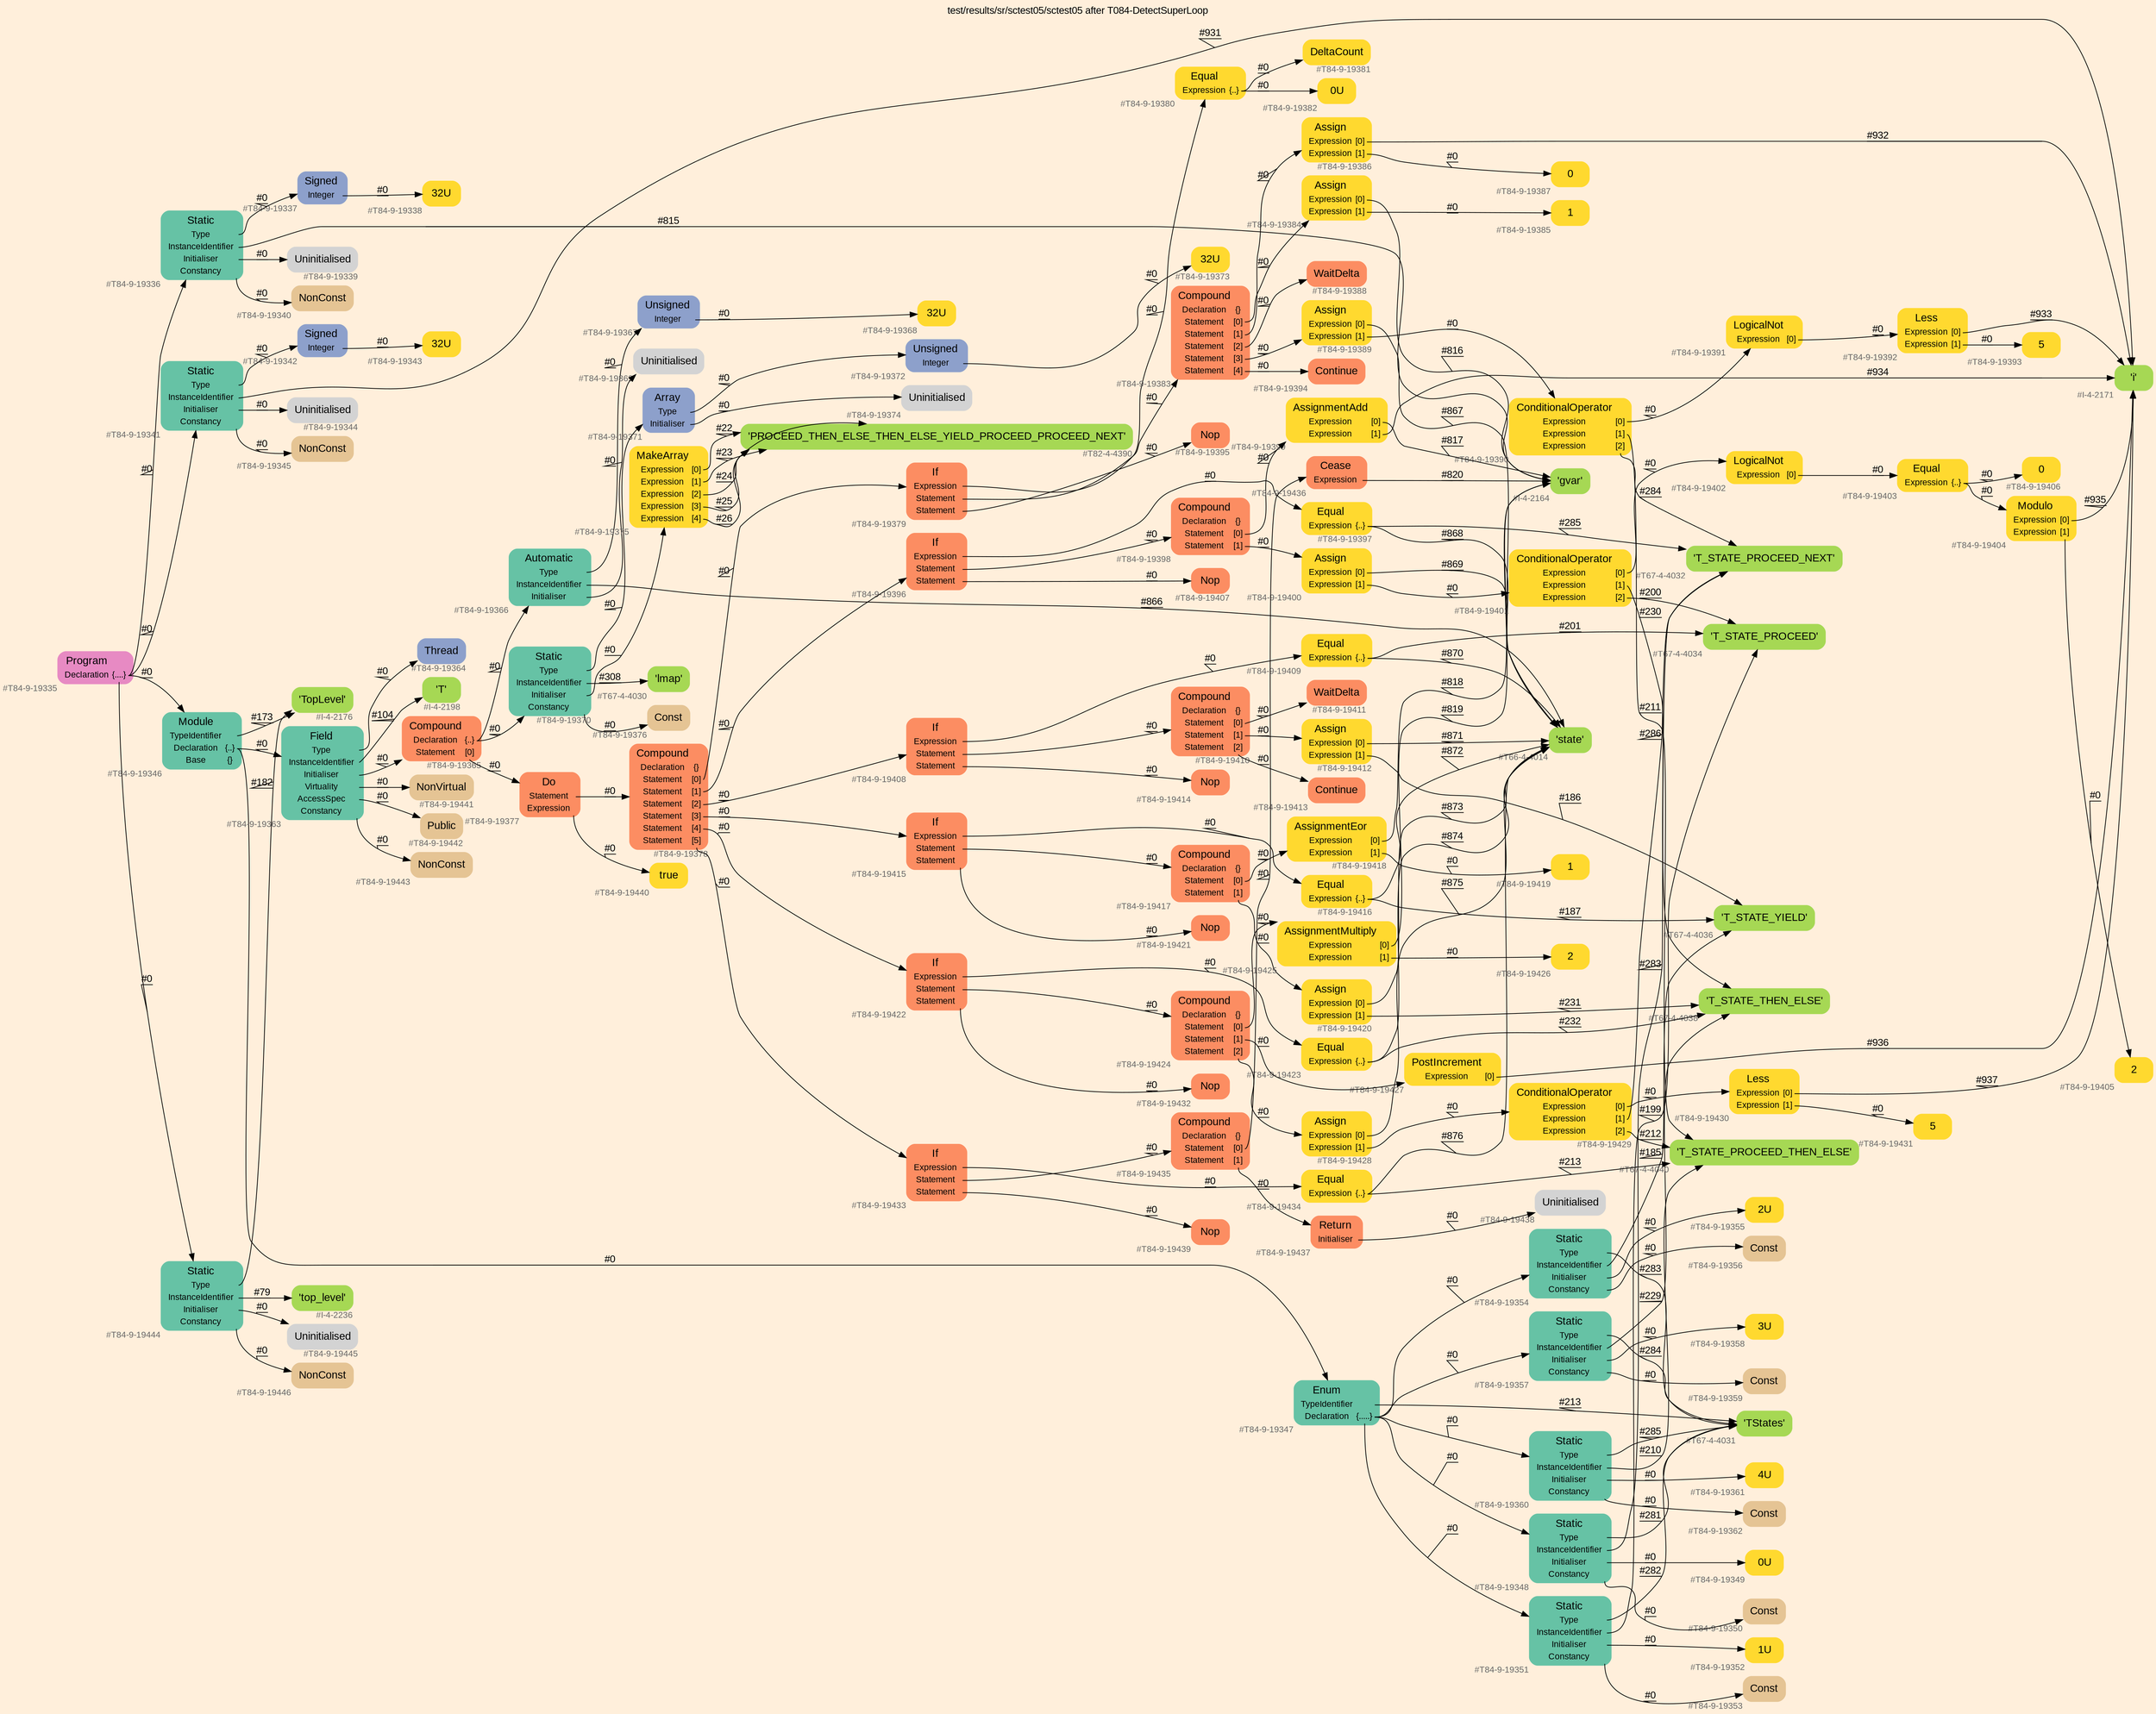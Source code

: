digraph "test/results/sr/sctest05/sctest05 after T084-DetectSuperLoop" {
label = "test/results/sr/sctest05/sctest05 after T084-DetectSuperLoop"
labelloc = t
graph [
    rankdir = "LR"
    ranksep = 0.3
    bgcolor = antiquewhite1
    color = black
    fontcolor = black
    fontname = "Arial"
];
node [
    fontname = "Arial"
];
edge [
    fontname = "Arial"
];

// -------------------- node figure --------------------
// -------- block #T84-9-19335 ----------
"#T84-9-19335" [
    fillcolor = "/set28/4"
    xlabel = "#T84-9-19335"
    fontsize = "12"
    fontcolor = grey40
    shape = "plaintext"
    label = <<TABLE BORDER="0" CELLBORDER="0" CELLSPACING="0">
     <TR><TD><FONT COLOR="black" POINT-SIZE="15">Program</FONT></TD></TR>
     <TR><TD><FONT COLOR="black" POINT-SIZE="12">Declaration</FONT></TD><TD PORT="port0"><FONT COLOR="black" POINT-SIZE="12">{....}</FONT></TD></TR>
    </TABLE>>
    style = "rounded,filled"
];

// -------- block #T84-9-19336 ----------
"#T84-9-19336" [
    fillcolor = "/set28/1"
    xlabel = "#T84-9-19336"
    fontsize = "12"
    fontcolor = grey40
    shape = "plaintext"
    label = <<TABLE BORDER="0" CELLBORDER="0" CELLSPACING="0">
     <TR><TD><FONT COLOR="black" POINT-SIZE="15">Static</FONT></TD></TR>
     <TR><TD><FONT COLOR="black" POINT-SIZE="12">Type</FONT></TD><TD PORT="port0"></TD></TR>
     <TR><TD><FONT COLOR="black" POINT-SIZE="12">InstanceIdentifier</FONT></TD><TD PORT="port1"></TD></TR>
     <TR><TD><FONT COLOR="black" POINT-SIZE="12">Initialiser</FONT></TD><TD PORT="port2"></TD></TR>
     <TR><TD><FONT COLOR="black" POINT-SIZE="12">Constancy</FONT></TD><TD PORT="port3"></TD></TR>
    </TABLE>>
    style = "rounded,filled"
];

// -------- block #T84-9-19337 ----------
"#T84-9-19337" [
    fillcolor = "/set28/3"
    xlabel = "#T84-9-19337"
    fontsize = "12"
    fontcolor = grey40
    shape = "plaintext"
    label = <<TABLE BORDER="0" CELLBORDER="0" CELLSPACING="0">
     <TR><TD><FONT COLOR="black" POINT-SIZE="15">Signed</FONT></TD></TR>
     <TR><TD><FONT COLOR="black" POINT-SIZE="12">Integer</FONT></TD><TD PORT="port0"></TD></TR>
    </TABLE>>
    style = "rounded,filled"
];

// -------- block #T84-9-19338 ----------
"#T84-9-19338" [
    fillcolor = "/set28/6"
    xlabel = "#T84-9-19338"
    fontsize = "12"
    fontcolor = grey40
    shape = "plaintext"
    label = <<TABLE BORDER="0" CELLBORDER="0" CELLSPACING="0">
     <TR><TD><FONT COLOR="black" POINT-SIZE="15">32U</FONT></TD></TR>
    </TABLE>>
    style = "rounded,filled"
];

// -------- block #I-4-2164 ----------
"#I-4-2164" [
    fillcolor = "/set28/5"
    xlabel = "#I-4-2164"
    fontsize = "12"
    fontcolor = grey40
    shape = "plaintext"
    label = <<TABLE BORDER="0" CELLBORDER="0" CELLSPACING="0">
     <TR><TD><FONT COLOR="black" POINT-SIZE="15">'gvar'</FONT></TD></TR>
    </TABLE>>
    style = "rounded,filled"
];

// -------- block #T84-9-19339 ----------
"#T84-9-19339" [
    xlabel = "#T84-9-19339"
    fontsize = "12"
    fontcolor = grey40
    shape = "plaintext"
    label = <<TABLE BORDER="0" CELLBORDER="0" CELLSPACING="0">
     <TR><TD><FONT COLOR="black" POINT-SIZE="15">Uninitialised</FONT></TD></TR>
    </TABLE>>
    style = "rounded,filled"
];

// -------- block #T84-9-19340 ----------
"#T84-9-19340" [
    fillcolor = "/set28/7"
    xlabel = "#T84-9-19340"
    fontsize = "12"
    fontcolor = grey40
    shape = "plaintext"
    label = <<TABLE BORDER="0" CELLBORDER="0" CELLSPACING="0">
     <TR><TD><FONT COLOR="black" POINT-SIZE="15">NonConst</FONT></TD></TR>
    </TABLE>>
    style = "rounded,filled"
];

// -------- block #T84-9-19341 ----------
"#T84-9-19341" [
    fillcolor = "/set28/1"
    xlabel = "#T84-9-19341"
    fontsize = "12"
    fontcolor = grey40
    shape = "plaintext"
    label = <<TABLE BORDER="0" CELLBORDER="0" CELLSPACING="0">
     <TR><TD><FONT COLOR="black" POINT-SIZE="15">Static</FONT></TD></TR>
     <TR><TD><FONT COLOR="black" POINT-SIZE="12">Type</FONT></TD><TD PORT="port0"></TD></TR>
     <TR><TD><FONT COLOR="black" POINT-SIZE="12">InstanceIdentifier</FONT></TD><TD PORT="port1"></TD></TR>
     <TR><TD><FONT COLOR="black" POINT-SIZE="12">Initialiser</FONT></TD><TD PORT="port2"></TD></TR>
     <TR><TD><FONT COLOR="black" POINT-SIZE="12">Constancy</FONT></TD><TD PORT="port3"></TD></TR>
    </TABLE>>
    style = "rounded,filled"
];

// -------- block #T84-9-19342 ----------
"#T84-9-19342" [
    fillcolor = "/set28/3"
    xlabel = "#T84-9-19342"
    fontsize = "12"
    fontcolor = grey40
    shape = "plaintext"
    label = <<TABLE BORDER="0" CELLBORDER="0" CELLSPACING="0">
     <TR><TD><FONT COLOR="black" POINT-SIZE="15">Signed</FONT></TD></TR>
     <TR><TD><FONT COLOR="black" POINT-SIZE="12">Integer</FONT></TD><TD PORT="port0"></TD></TR>
    </TABLE>>
    style = "rounded,filled"
];

// -------- block #T84-9-19343 ----------
"#T84-9-19343" [
    fillcolor = "/set28/6"
    xlabel = "#T84-9-19343"
    fontsize = "12"
    fontcolor = grey40
    shape = "plaintext"
    label = <<TABLE BORDER="0" CELLBORDER="0" CELLSPACING="0">
     <TR><TD><FONT COLOR="black" POINT-SIZE="15">32U</FONT></TD></TR>
    </TABLE>>
    style = "rounded,filled"
];

// -------- block #I-4-2171 ----------
"#I-4-2171" [
    fillcolor = "/set28/5"
    xlabel = "#I-4-2171"
    fontsize = "12"
    fontcolor = grey40
    shape = "plaintext"
    label = <<TABLE BORDER="0" CELLBORDER="0" CELLSPACING="0">
     <TR><TD><FONT COLOR="black" POINT-SIZE="15">'i'</FONT></TD></TR>
    </TABLE>>
    style = "rounded,filled"
];

// -------- block #T84-9-19344 ----------
"#T84-9-19344" [
    xlabel = "#T84-9-19344"
    fontsize = "12"
    fontcolor = grey40
    shape = "plaintext"
    label = <<TABLE BORDER="0" CELLBORDER="0" CELLSPACING="0">
     <TR><TD><FONT COLOR="black" POINT-SIZE="15">Uninitialised</FONT></TD></TR>
    </TABLE>>
    style = "rounded,filled"
];

// -------- block #T84-9-19345 ----------
"#T84-9-19345" [
    fillcolor = "/set28/7"
    xlabel = "#T84-9-19345"
    fontsize = "12"
    fontcolor = grey40
    shape = "plaintext"
    label = <<TABLE BORDER="0" CELLBORDER="0" CELLSPACING="0">
     <TR><TD><FONT COLOR="black" POINT-SIZE="15">NonConst</FONT></TD></TR>
    </TABLE>>
    style = "rounded,filled"
];

// -------- block #T84-9-19346 ----------
"#T84-9-19346" [
    fillcolor = "/set28/1"
    xlabel = "#T84-9-19346"
    fontsize = "12"
    fontcolor = grey40
    shape = "plaintext"
    label = <<TABLE BORDER="0" CELLBORDER="0" CELLSPACING="0">
     <TR><TD><FONT COLOR="black" POINT-SIZE="15">Module</FONT></TD></TR>
     <TR><TD><FONT COLOR="black" POINT-SIZE="12">TypeIdentifier</FONT></TD><TD PORT="port0"></TD></TR>
     <TR><TD><FONT COLOR="black" POINT-SIZE="12">Declaration</FONT></TD><TD PORT="port1"><FONT COLOR="black" POINT-SIZE="12">{..}</FONT></TD></TR>
     <TR><TD><FONT COLOR="black" POINT-SIZE="12">Base</FONT></TD><TD PORT="port2"><FONT COLOR="black" POINT-SIZE="12">{}</FONT></TD></TR>
    </TABLE>>
    style = "rounded,filled"
];

// -------- block #I-4-2176 ----------
"#I-4-2176" [
    fillcolor = "/set28/5"
    xlabel = "#I-4-2176"
    fontsize = "12"
    fontcolor = grey40
    shape = "plaintext"
    label = <<TABLE BORDER="0" CELLBORDER="0" CELLSPACING="0">
     <TR><TD><FONT COLOR="black" POINT-SIZE="15">'TopLevel'</FONT></TD></TR>
    </TABLE>>
    style = "rounded,filled"
];

// -------- block #T84-9-19347 ----------
"#T84-9-19347" [
    fillcolor = "/set28/1"
    xlabel = "#T84-9-19347"
    fontsize = "12"
    fontcolor = grey40
    shape = "plaintext"
    label = <<TABLE BORDER="0" CELLBORDER="0" CELLSPACING="0">
     <TR><TD><FONT COLOR="black" POINT-SIZE="15">Enum</FONT></TD></TR>
     <TR><TD><FONT COLOR="black" POINT-SIZE="12">TypeIdentifier</FONT></TD><TD PORT="port0"></TD></TR>
     <TR><TD><FONT COLOR="black" POINT-SIZE="12">Declaration</FONT></TD><TD PORT="port1"><FONT COLOR="black" POINT-SIZE="12">{.....}</FONT></TD></TR>
    </TABLE>>
    style = "rounded,filled"
];

// -------- block #T67-4-4031 ----------
"#T67-4-4031" [
    fillcolor = "/set28/5"
    xlabel = "#T67-4-4031"
    fontsize = "12"
    fontcolor = grey40
    shape = "plaintext"
    label = <<TABLE BORDER="0" CELLBORDER="0" CELLSPACING="0">
     <TR><TD><FONT COLOR="black" POINT-SIZE="15">'TStates'</FONT></TD></TR>
    </TABLE>>
    style = "rounded,filled"
];

// -------- block #T84-9-19348 ----------
"#T84-9-19348" [
    fillcolor = "/set28/1"
    xlabel = "#T84-9-19348"
    fontsize = "12"
    fontcolor = grey40
    shape = "plaintext"
    label = <<TABLE BORDER="0" CELLBORDER="0" CELLSPACING="0">
     <TR><TD><FONT COLOR="black" POINT-SIZE="15">Static</FONT></TD></TR>
     <TR><TD><FONT COLOR="black" POINT-SIZE="12">Type</FONT></TD><TD PORT="port0"></TD></TR>
     <TR><TD><FONT COLOR="black" POINT-SIZE="12">InstanceIdentifier</FONT></TD><TD PORT="port1"></TD></TR>
     <TR><TD><FONT COLOR="black" POINT-SIZE="12">Initialiser</FONT></TD><TD PORT="port2"></TD></TR>
     <TR><TD><FONT COLOR="black" POINT-SIZE="12">Constancy</FONT></TD><TD PORT="port3"></TD></TR>
    </TABLE>>
    style = "rounded,filled"
];

// -------- block #T67-4-4032 ----------
"#T67-4-4032" [
    fillcolor = "/set28/5"
    xlabel = "#T67-4-4032"
    fontsize = "12"
    fontcolor = grey40
    shape = "plaintext"
    label = <<TABLE BORDER="0" CELLBORDER="0" CELLSPACING="0">
     <TR><TD><FONT COLOR="black" POINT-SIZE="15">'T_STATE_PROCEED_NEXT'</FONT></TD></TR>
    </TABLE>>
    style = "rounded,filled"
];

// -------- block #T84-9-19349 ----------
"#T84-9-19349" [
    fillcolor = "/set28/6"
    xlabel = "#T84-9-19349"
    fontsize = "12"
    fontcolor = grey40
    shape = "plaintext"
    label = <<TABLE BORDER="0" CELLBORDER="0" CELLSPACING="0">
     <TR><TD><FONT COLOR="black" POINT-SIZE="15">0U</FONT></TD></TR>
    </TABLE>>
    style = "rounded,filled"
];

// -------- block #T84-9-19350 ----------
"#T84-9-19350" [
    fillcolor = "/set28/7"
    xlabel = "#T84-9-19350"
    fontsize = "12"
    fontcolor = grey40
    shape = "plaintext"
    label = <<TABLE BORDER="0" CELLBORDER="0" CELLSPACING="0">
     <TR><TD><FONT COLOR="black" POINT-SIZE="15">Const</FONT></TD></TR>
    </TABLE>>
    style = "rounded,filled"
];

// -------- block #T84-9-19351 ----------
"#T84-9-19351" [
    fillcolor = "/set28/1"
    xlabel = "#T84-9-19351"
    fontsize = "12"
    fontcolor = grey40
    shape = "plaintext"
    label = <<TABLE BORDER="0" CELLBORDER="0" CELLSPACING="0">
     <TR><TD><FONT COLOR="black" POINT-SIZE="15">Static</FONT></TD></TR>
     <TR><TD><FONT COLOR="black" POINT-SIZE="12">Type</FONT></TD><TD PORT="port0"></TD></TR>
     <TR><TD><FONT COLOR="black" POINT-SIZE="12">InstanceIdentifier</FONT></TD><TD PORT="port1"></TD></TR>
     <TR><TD><FONT COLOR="black" POINT-SIZE="12">Initialiser</FONT></TD><TD PORT="port2"></TD></TR>
     <TR><TD><FONT COLOR="black" POINT-SIZE="12">Constancy</FONT></TD><TD PORT="port3"></TD></TR>
    </TABLE>>
    style = "rounded,filled"
];

// -------- block #T67-4-4034 ----------
"#T67-4-4034" [
    fillcolor = "/set28/5"
    xlabel = "#T67-4-4034"
    fontsize = "12"
    fontcolor = grey40
    shape = "plaintext"
    label = <<TABLE BORDER="0" CELLBORDER="0" CELLSPACING="0">
     <TR><TD><FONT COLOR="black" POINT-SIZE="15">'T_STATE_PROCEED'</FONT></TD></TR>
    </TABLE>>
    style = "rounded,filled"
];

// -------- block #T84-9-19352 ----------
"#T84-9-19352" [
    fillcolor = "/set28/6"
    xlabel = "#T84-9-19352"
    fontsize = "12"
    fontcolor = grey40
    shape = "plaintext"
    label = <<TABLE BORDER="0" CELLBORDER="0" CELLSPACING="0">
     <TR><TD><FONT COLOR="black" POINT-SIZE="15">1U</FONT></TD></TR>
    </TABLE>>
    style = "rounded,filled"
];

// -------- block #T84-9-19353 ----------
"#T84-9-19353" [
    fillcolor = "/set28/7"
    xlabel = "#T84-9-19353"
    fontsize = "12"
    fontcolor = grey40
    shape = "plaintext"
    label = <<TABLE BORDER="0" CELLBORDER="0" CELLSPACING="0">
     <TR><TD><FONT COLOR="black" POINT-SIZE="15">Const</FONT></TD></TR>
    </TABLE>>
    style = "rounded,filled"
];

// -------- block #T84-9-19354 ----------
"#T84-9-19354" [
    fillcolor = "/set28/1"
    xlabel = "#T84-9-19354"
    fontsize = "12"
    fontcolor = grey40
    shape = "plaintext"
    label = <<TABLE BORDER="0" CELLBORDER="0" CELLSPACING="0">
     <TR><TD><FONT COLOR="black" POINT-SIZE="15">Static</FONT></TD></TR>
     <TR><TD><FONT COLOR="black" POINT-SIZE="12">Type</FONT></TD><TD PORT="port0"></TD></TR>
     <TR><TD><FONT COLOR="black" POINT-SIZE="12">InstanceIdentifier</FONT></TD><TD PORT="port1"></TD></TR>
     <TR><TD><FONT COLOR="black" POINT-SIZE="12">Initialiser</FONT></TD><TD PORT="port2"></TD></TR>
     <TR><TD><FONT COLOR="black" POINT-SIZE="12">Constancy</FONT></TD><TD PORT="port3"></TD></TR>
    </TABLE>>
    style = "rounded,filled"
];

// -------- block #T67-4-4036 ----------
"#T67-4-4036" [
    fillcolor = "/set28/5"
    xlabel = "#T67-4-4036"
    fontsize = "12"
    fontcolor = grey40
    shape = "plaintext"
    label = <<TABLE BORDER="0" CELLBORDER="0" CELLSPACING="0">
     <TR><TD><FONT COLOR="black" POINT-SIZE="15">'T_STATE_YIELD'</FONT></TD></TR>
    </TABLE>>
    style = "rounded,filled"
];

// -------- block #T84-9-19355 ----------
"#T84-9-19355" [
    fillcolor = "/set28/6"
    xlabel = "#T84-9-19355"
    fontsize = "12"
    fontcolor = grey40
    shape = "plaintext"
    label = <<TABLE BORDER="0" CELLBORDER="0" CELLSPACING="0">
     <TR><TD><FONT COLOR="black" POINT-SIZE="15">2U</FONT></TD></TR>
    </TABLE>>
    style = "rounded,filled"
];

// -------- block #T84-9-19356 ----------
"#T84-9-19356" [
    fillcolor = "/set28/7"
    xlabel = "#T84-9-19356"
    fontsize = "12"
    fontcolor = grey40
    shape = "plaintext"
    label = <<TABLE BORDER="0" CELLBORDER="0" CELLSPACING="0">
     <TR><TD><FONT COLOR="black" POINT-SIZE="15">Const</FONT></TD></TR>
    </TABLE>>
    style = "rounded,filled"
];

// -------- block #T84-9-19357 ----------
"#T84-9-19357" [
    fillcolor = "/set28/1"
    xlabel = "#T84-9-19357"
    fontsize = "12"
    fontcolor = grey40
    shape = "plaintext"
    label = <<TABLE BORDER="0" CELLBORDER="0" CELLSPACING="0">
     <TR><TD><FONT COLOR="black" POINT-SIZE="15">Static</FONT></TD></TR>
     <TR><TD><FONT COLOR="black" POINT-SIZE="12">Type</FONT></TD><TD PORT="port0"></TD></TR>
     <TR><TD><FONT COLOR="black" POINT-SIZE="12">InstanceIdentifier</FONT></TD><TD PORT="port1"></TD></TR>
     <TR><TD><FONT COLOR="black" POINT-SIZE="12">Initialiser</FONT></TD><TD PORT="port2"></TD></TR>
     <TR><TD><FONT COLOR="black" POINT-SIZE="12">Constancy</FONT></TD><TD PORT="port3"></TD></TR>
    </TABLE>>
    style = "rounded,filled"
];

// -------- block #T67-4-4038 ----------
"#T67-4-4038" [
    fillcolor = "/set28/5"
    xlabel = "#T67-4-4038"
    fontsize = "12"
    fontcolor = grey40
    shape = "plaintext"
    label = <<TABLE BORDER="0" CELLBORDER="0" CELLSPACING="0">
     <TR><TD><FONT COLOR="black" POINT-SIZE="15">'T_STATE_THEN_ELSE'</FONT></TD></TR>
    </TABLE>>
    style = "rounded,filled"
];

// -------- block #T84-9-19358 ----------
"#T84-9-19358" [
    fillcolor = "/set28/6"
    xlabel = "#T84-9-19358"
    fontsize = "12"
    fontcolor = grey40
    shape = "plaintext"
    label = <<TABLE BORDER="0" CELLBORDER="0" CELLSPACING="0">
     <TR><TD><FONT COLOR="black" POINT-SIZE="15">3U</FONT></TD></TR>
    </TABLE>>
    style = "rounded,filled"
];

// -------- block #T84-9-19359 ----------
"#T84-9-19359" [
    fillcolor = "/set28/7"
    xlabel = "#T84-9-19359"
    fontsize = "12"
    fontcolor = grey40
    shape = "plaintext"
    label = <<TABLE BORDER="0" CELLBORDER="0" CELLSPACING="0">
     <TR><TD><FONT COLOR="black" POINT-SIZE="15">Const</FONT></TD></TR>
    </TABLE>>
    style = "rounded,filled"
];

// -------- block #T84-9-19360 ----------
"#T84-9-19360" [
    fillcolor = "/set28/1"
    xlabel = "#T84-9-19360"
    fontsize = "12"
    fontcolor = grey40
    shape = "plaintext"
    label = <<TABLE BORDER="0" CELLBORDER="0" CELLSPACING="0">
     <TR><TD><FONT COLOR="black" POINT-SIZE="15">Static</FONT></TD></TR>
     <TR><TD><FONT COLOR="black" POINT-SIZE="12">Type</FONT></TD><TD PORT="port0"></TD></TR>
     <TR><TD><FONT COLOR="black" POINT-SIZE="12">InstanceIdentifier</FONT></TD><TD PORT="port1"></TD></TR>
     <TR><TD><FONT COLOR="black" POINT-SIZE="12">Initialiser</FONT></TD><TD PORT="port2"></TD></TR>
     <TR><TD><FONT COLOR="black" POINT-SIZE="12">Constancy</FONT></TD><TD PORT="port3"></TD></TR>
    </TABLE>>
    style = "rounded,filled"
];

// -------- block #T67-4-4040 ----------
"#T67-4-4040" [
    fillcolor = "/set28/5"
    xlabel = "#T67-4-4040"
    fontsize = "12"
    fontcolor = grey40
    shape = "plaintext"
    label = <<TABLE BORDER="0" CELLBORDER="0" CELLSPACING="0">
     <TR><TD><FONT COLOR="black" POINT-SIZE="15">'T_STATE_PROCEED_THEN_ELSE'</FONT></TD></TR>
    </TABLE>>
    style = "rounded,filled"
];

// -------- block #T84-9-19361 ----------
"#T84-9-19361" [
    fillcolor = "/set28/6"
    xlabel = "#T84-9-19361"
    fontsize = "12"
    fontcolor = grey40
    shape = "plaintext"
    label = <<TABLE BORDER="0" CELLBORDER="0" CELLSPACING="0">
     <TR><TD><FONT COLOR="black" POINT-SIZE="15">4U</FONT></TD></TR>
    </TABLE>>
    style = "rounded,filled"
];

// -------- block #T84-9-19362 ----------
"#T84-9-19362" [
    fillcolor = "/set28/7"
    xlabel = "#T84-9-19362"
    fontsize = "12"
    fontcolor = grey40
    shape = "plaintext"
    label = <<TABLE BORDER="0" CELLBORDER="0" CELLSPACING="0">
     <TR><TD><FONT COLOR="black" POINT-SIZE="15">Const</FONT></TD></TR>
    </TABLE>>
    style = "rounded,filled"
];

// -------- block #T84-9-19363 ----------
"#T84-9-19363" [
    fillcolor = "/set28/1"
    xlabel = "#T84-9-19363"
    fontsize = "12"
    fontcolor = grey40
    shape = "plaintext"
    label = <<TABLE BORDER="0" CELLBORDER="0" CELLSPACING="0">
     <TR><TD><FONT COLOR="black" POINT-SIZE="15">Field</FONT></TD></TR>
     <TR><TD><FONT COLOR="black" POINT-SIZE="12">Type</FONT></TD><TD PORT="port0"></TD></TR>
     <TR><TD><FONT COLOR="black" POINT-SIZE="12">InstanceIdentifier</FONT></TD><TD PORT="port1"></TD></TR>
     <TR><TD><FONT COLOR="black" POINT-SIZE="12">Initialiser</FONT></TD><TD PORT="port2"></TD></TR>
     <TR><TD><FONT COLOR="black" POINT-SIZE="12">Virtuality</FONT></TD><TD PORT="port3"></TD></TR>
     <TR><TD><FONT COLOR="black" POINT-SIZE="12">AccessSpec</FONT></TD><TD PORT="port4"></TD></TR>
     <TR><TD><FONT COLOR="black" POINT-SIZE="12">Constancy</FONT></TD><TD PORT="port5"></TD></TR>
    </TABLE>>
    style = "rounded,filled"
];

// -------- block #T84-9-19364 ----------
"#T84-9-19364" [
    fillcolor = "/set28/3"
    xlabel = "#T84-9-19364"
    fontsize = "12"
    fontcolor = grey40
    shape = "plaintext"
    label = <<TABLE BORDER="0" CELLBORDER="0" CELLSPACING="0">
     <TR><TD><FONT COLOR="black" POINT-SIZE="15">Thread</FONT></TD></TR>
    </TABLE>>
    style = "rounded,filled"
];

// -------- block #I-4-2198 ----------
"#I-4-2198" [
    fillcolor = "/set28/5"
    xlabel = "#I-4-2198"
    fontsize = "12"
    fontcolor = grey40
    shape = "plaintext"
    label = <<TABLE BORDER="0" CELLBORDER="0" CELLSPACING="0">
     <TR><TD><FONT COLOR="black" POINT-SIZE="15">'T'</FONT></TD></TR>
    </TABLE>>
    style = "rounded,filled"
];

// -------- block #T84-9-19365 ----------
"#T84-9-19365" [
    fillcolor = "/set28/2"
    xlabel = "#T84-9-19365"
    fontsize = "12"
    fontcolor = grey40
    shape = "plaintext"
    label = <<TABLE BORDER="0" CELLBORDER="0" CELLSPACING="0">
     <TR><TD><FONT COLOR="black" POINT-SIZE="15">Compound</FONT></TD></TR>
     <TR><TD><FONT COLOR="black" POINT-SIZE="12">Declaration</FONT></TD><TD PORT="port0"><FONT COLOR="black" POINT-SIZE="12">{..}</FONT></TD></TR>
     <TR><TD><FONT COLOR="black" POINT-SIZE="12">Statement</FONT></TD><TD PORT="port1"><FONT COLOR="black" POINT-SIZE="12">[0]</FONT></TD></TR>
    </TABLE>>
    style = "rounded,filled"
];

// -------- block #T84-9-19366 ----------
"#T84-9-19366" [
    fillcolor = "/set28/1"
    xlabel = "#T84-9-19366"
    fontsize = "12"
    fontcolor = grey40
    shape = "plaintext"
    label = <<TABLE BORDER="0" CELLBORDER="0" CELLSPACING="0">
     <TR><TD><FONT COLOR="black" POINT-SIZE="15">Automatic</FONT></TD></TR>
     <TR><TD><FONT COLOR="black" POINT-SIZE="12">Type</FONT></TD><TD PORT="port0"></TD></TR>
     <TR><TD><FONT COLOR="black" POINT-SIZE="12">InstanceIdentifier</FONT></TD><TD PORT="port1"></TD></TR>
     <TR><TD><FONT COLOR="black" POINT-SIZE="12">Initialiser</FONT></TD><TD PORT="port2"></TD></TR>
    </TABLE>>
    style = "rounded,filled"
];

// -------- block #T84-9-19367 ----------
"#T84-9-19367" [
    fillcolor = "/set28/3"
    xlabel = "#T84-9-19367"
    fontsize = "12"
    fontcolor = grey40
    shape = "plaintext"
    label = <<TABLE BORDER="0" CELLBORDER="0" CELLSPACING="0">
     <TR><TD><FONT COLOR="black" POINT-SIZE="15">Unsigned</FONT></TD></TR>
     <TR><TD><FONT COLOR="black" POINT-SIZE="12">Integer</FONT></TD><TD PORT="port0"></TD></TR>
    </TABLE>>
    style = "rounded,filled"
];

// -------- block #T84-9-19368 ----------
"#T84-9-19368" [
    fillcolor = "/set28/6"
    xlabel = "#T84-9-19368"
    fontsize = "12"
    fontcolor = grey40
    shape = "plaintext"
    label = <<TABLE BORDER="0" CELLBORDER="0" CELLSPACING="0">
     <TR><TD><FONT COLOR="black" POINT-SIZE="15">32U</FONT></TD></TR>
    </TABLE>>
    style = "rounded,filled"
];

// -------- block #T66-4-4014 ----------
"#T66-4-4014" [
    fillcolor = "/set28/5"
    xlabel = "#T66-4-4014"
    fontsize = "12"
    fontcolor = grey40
    shape = "plaintext"
    label = <<TABLE BORDER="0" CELLBORDER="0" CELLSPACING="0">
     <TR><TD><FONT COLOR="black" POINT-SIZE="15">'state'</FONT></TD></TR>
    </TABLE>>
    style = "rounded,filled"
];

// -------- block #T84-9-19369 ----------
"#T84-9-19369" [
    xlabel = "#T84-9-19369"
    fontsize = "12"
    fontcolor = grey40
    shape = "plaintext"
    label = <<TABLE BORDER="0" CELLBORDER="0" CELLSPACING="0">
     <TR><TD><FONT COLOR="black" POINT-SIZE="15">Uninitialised</FONT></TD></TR>
    </TABLE>>
    style = "rounded,filled"
];

// -------- block #T84-9-19370 ----------
"#T84-9-19370" [
    fillcolor = "/set28/1"
    xlabel = "#T84-9-19370"
    fontsize = "12"
    fontcolor = grey40
    shape = "plaintext"
    label = <<TABLE BORDER="0" CELLBORDER="0" CELLSPACING="0">
     <TR><TD><FONT COLOR="black" POINT-SIZE="15">Static</FONT></TD></TR>
     <TR><TD><FONT COLOR="black" POINT-SIZE="12">Type</FONT></TD><TD PORT="port0"></TD></TR>
     <TR><TD><FONT COLOR="black" POINT-SIZE="12">InstanceIdentifier</FONT></TD><TD PORT="port1"></TD></TR>
     <TR><TD><FONT COLOR="black" POINT-SIZE="12">Initialiser</FONT></TD><TD PORT="port2"></TD></TR>
     <TR><TD><FONT COLOR="black" POINT-SIZE="12">Constancy</FONT></TD><TD PORT="port3"></TD></TR>
    </TABLE>>
    style = "rounded,filled"
];

// -------- block #T84-9-19371 ----------
"#T84-9-19371" [
    fillcolor = "/set28/3"
    xlabel = "#T84-9-19371"
    fontsize = "12"
    fontcolor = grey40
    shape = "plaintext"
    label = <<TABLE BORDER="0" CELLBORDER="0" CELLSPACING="0">
     <TR><TD><FONT COLOR="black" POINT-SIZE="15">Array</FONT></TD></TR>
     <TR><TD><FONT COLOR="black" POINT-SIZE="12">Type</FONT></TD><TD PORT="port0"></TD></TR>
     <TR><TD><FONT COLOR="black" POINT-SIZE="12">Initialiser</FONT></TD><TD PORT="port1"></TD></TR>
    </TABLE>>
    style = "rounded,filled"
];

// -------- block #T84-9-19372 ----------
"#T84-9-19372" [
    fillcolor = "/set28/3"
    xlabel = "#T84-9-19372"
    fontsize = "12"
    fontcolor = grey40
    shape = "plaintext"
    label = <<TABLE BORDER="0" CELLBORDER="0" CELLSPACING="0">
     <TR><TD><FONT COLOR="black" POINT-SIZE="15">Unsigned</FONT></TD></TR>
     <TR><TD><FONT COLOR="black" POINT-SIZE="12">Integer</FONT></TD><TD PORT="port0"></TD></TR>
    </TABLE>>
    style = "rounded,filled"
];

// -------- block #T84-9-19373 ----------
"#T84-9-19373" [
    fillcolor = "/set28/6"
    xlabel = "#T84-9-19373"
    fontsize = "12"
    fontcolor = grey40
    shape = "plaintext"
    label = <<TABLE BORDER="0" CELLBORDER="0" CELLSPACING="0">
     <TR><TD><FONT COLOR="black" POINT-SIZE="15">32U</FONT></TD></TR>
    </TABLE>>
    style = "rounded,filled"
];

// -------- block #T84-9-19374 ----------
"#T84-9-19374" [
    xlabel = "#T84-9-19374"
    fontsize = "12"
    fontcolor = grey40
    shape = "plaintext"
    label = <<TABLE BORDER="0" CELLBORDER="0" CELLSPACING="0">
     <TR><TD><FONT COLOR="black" POINT-SIZE="15">Uninitialised</FONT></TD></TR>
    </TABLE>>
    style = "rounded,filled"
];

// -------- block #T67-4-4030 ----------
"#T67-4-4030" [
    fillcolor = "/set28/5"
    xlabel = "#T67-4-4030"
    fontsize = "12"
    fontcolor = grey40
    shape = "plaintext"
    label = <<TABLE BORDER="0" CELLBORDER="0" CELLSPACING="0">
     <TR><TD><FONT COLOR="black" POINT-SIZE="15">'lmap'</FONT></TD></TR>
    </TABLE>>
    style = "rounded,filled"
];

// -------- block #T84-9-19375 ----------
"#T84-9-19375" [
    fillcolor = "/set28/6"
    xlabel = "#T84-9-19375"
    fontsize = "12"
    fontcolor = grey40
    shape = "plaintext"
    label = <<TABLE BORDER="0" CELLBORDER="0" CELLSPACING="0">
     <TR><TD><FONT COLOR="black" POINT-SIZE="15">MakeArray</FONT></TD></TR>
     <TR><TD><FONT COLOR="black" POINT-SIZE="12">Expression</FONT></TD><TD PORT="port0"><FONT COLOR="black" POINT-SIZE="12">[0]</FONT></TD></TR>
     <TR><TD><FONT COLOR="black" POINT-SIZE="12">Expression</FONT></TD><TD PORT="port1"><FONT COLOR="black" POINT-SIZE="12">[1]</FONT></TD></TR>
     <TR><TD><FONT COLOR="black" POINT-SIZE="12">Expression</FONT></TD><TD PORT="port2"><FONT COLOR="black" POINT-SIZE="12">[2]</FONT></TD></TR>
     <TR><TD><FONT COLOR="black" POINT-SIZE="12">Expression</FONT></TD><TD PORT="port3"><FONT COLOR="black" POINT-SIZE="12">[3]</FONT></TD></TR>
     <TR><TD><FONT COLOR="black" POINT-SIZE="12">Expression</FONT></TD><TD PORT="port4"><FONT COLOR="black" POINT-SIZE="12">[4]</FONT></TD></TR>
    </TABLE>>
    style = "rounded,filled"
];

// -------- block #T82-4-4390 ----------
"#T82-4-4390" [
    fillcolor = "/set28/5"
    xlabel = "#T82-4-4390"
    fontsize = "12"
    fontcolor = grey40
    shape = "plaintext"
    label = <<TABLE BORDER="0" CELLBORDER="0" CELLSPACING="0">
     <TR><TD><FONT COLOR="black" POINT-SIZE="15">'PROCEED_THEN_ELSE_THEN_ELSE_YIELD_PROCEED_PROCEED_NEXT'</FONT></TD></TR>
    </TABLE>>
    style = "rounded,filled"
];

// -------- block #T84-9-19376 ----------
"#T84-9-19376" [
    fillcolor = "/set28/7"
    xlabel = "#T84-9-19376"
    fontsize = "12"
    fontcolor = grey40
    shape = "plaintext"
    label = <<TABLE BORDER="0" CELLBORDER="0" CELLSPACING="0">
     <TR><TD><FONT COLOR="black" POINT-SIZE="15">Const</FONT></TD></TR>
    </TABLE>>
    style = "rounded,filled"
];

// -------- block #T84-9-19377 ----------
"#T84-9-19377" [
    fillcolor = "/set28/2"
    xlabel = "#T84-9-19377"
    fontsize = "12"
    fontcolor = grey40
    shape = "plaintext"
    label = <<TABLE BORDER="0" CELLBORDER="0" CELLSPACING="0">
     <TR><TD><FONT COLOR="black" POINT-SIZE="15">Do</FONT></TD></TR>
     <TR><TD><FONT COLOR="black" POINT-SIZE="12">Statement</FONT></TD><TD PORT="port0"></TD></TR>
     <TR><TD><FONT COLOR="black" POINT-SIZE="12">Expression</FONT></TD><TD PORT="port1"></TD></TR>
    </TABLE>>
    style = "rounded,filled"
];

// -------- block #T84-9-19378 ----------
"#T84-9-19378" [
    fillcolor = "/set28/2"
    xlabel = "#T84-9-19378"
    fontsize = "12"
    fontcolor = grey40
    shape = "plaintext"
    label = <<TABLE BORDER="0" CELLBORDER="0" CELLSPACING="0">
     <TR><TD><FONT COLOR="black" POINT-SIZE="15">Compound</FONT></TD></TR>
     <TR><TD><FONT COLOR="black" POINT-SIZE="12">Declaration</FONT></TD><TD PORT="port0"><FONT COLOR="black" POINT-SIZE="12">{}</FONT></TD></TR>
     <TR><TD><FONT COLOR="black" POINT-SIZE="12">Statement</FONT></TD><TD PORT="port1"><FONT COLOR="black" POINT-SIZE="12">[0]</FONT></TD></TR>
     <TR><TD><FONT COLOR="black" POINT-SIZE="12">Statement</FONT></TD><TD PORT="port2"><FONT COLOR="black" POINT-SIZE="12">[1]</FONT></TD></TR>
     <TR><TD><FONT COLOR="black" POINT-SIZE="12">Statement</FONT></TD><TD PORT="port3"><FONT COLOR="black" POINT-SIZE="12">[2]</FONT></TD></TR>
     <TR><TD><FONT COLOR="black" POINT-SIZE="12">Statement</FONT></TD><TD PORT="port4"><FONT COLOR="black" POINT-SIZE="12">[3]</FONT></TD></TR>
     <TR><TD><FONT COLOR="black" POINT-SIZE="12">Statement</FONT></TD><TD PORT="port5"><FONT COLOR="black" POINT-SIZE="12">[4]</FONT></TD></TR>
     <TR><TD><FONT COLOR="black" POINT-SIZE="12">Statement</FONT></TD><TD PORT="port6"><FONT COLOR="black" POINT-SIZE="12">[5]</FONT></TD></TR>
    </TABLE>>
    style = "rounded,filled"
];

// -------- block #T84-9-19379 ----------
"#T84-9-19379" [
    fillcolor = "/set28/2"
    xlabel = "#T84-9-19379"
    fontsize = "12"
    fontcolor = grey40
    shape = "plaintext"
    label = <<TABLE BORDER="0" CELLBORDER="0" CELLSPACING="0">
     <TR><TD><FONT COLOR="black" POINT-SIZE="15">If</FONT></TD></TR>
     <TR><TD><FONT COLOR="black" POINT-SIZE="12">Expression</FONT></TD><TD PORT="port0"></TD></TR>
     <TR><TD><FONT COLOR="black" POINT-SIZE="12">Statement</FONT></TD><TD PORT="port1"></TD></TR>
     <TR><TD><FONT COLOR="black" POINT-SIZE="12">Statement</FONT></TD><TD PORT="port2"></TD></TR>
    </TABLE>>
    style = "rounded,filled"
];

// -------- block #T84-9-19380 ----------
"#T84-9-19380" [
    fillcolor = "/set28/6"
    xlabel = "#T84-9-19380"
    fontsize = "12"
    fontcolor = grey40
    shape = "plaintext"
    label = <<TABLE BORDER="0" CELLBORDER="0" CELLSPACING="0">
     <TR><TD><FONT COLOR="black" POINT-SIZE="15">Equal</FONT></TD></TR>
     <TR><TD><FONT COLOR="black" POINT-SIZE="12">Expression</FONT></TD><TD PORT="port0"><FONT COLOR="black" POINT-SIZE="12">{..}</FONT></TD></TR>
    </TABLE>>
    style = "rounded,filled"
];

// -------- block #T84-9-19381 ----------
"#T84-9-19381" [
    fillcolor = "/set28/6"
    xlabel = "#T84-9-19381"
    fontsize = "12"
    fontcolor = grey40
    shape = "plaintext"
    label = <<TABLE BORDER="0" CELLBORDER="0" CELLSPACING="0">
     <TR><TD><FONT COLOR="black" POINT-SIZE="15">DeltaCount</FONT></TD></TR>
    </TABLE>>
    style = "rounded,filled"
];

// -------- block #T84-9-19382 ----------
"#T84-9-19382" [
    fillcolor = "/set28/6"
    xlabel = "#T84-9-19382"
    fontsize = "12"
    fontcolor = grey40
    shape = "plaintext"
    label = <<TABLE BORDER="0" CELLBORDER="0" CELLSPACING="0">
     <TR><TD><FONT COLOR="black" POINT-SIZE="15">0U</FONT></TD></TR>
    </TABLE>>
    style = "rounded,filled"
];

// -------- block #T84-9-19383 ----------
"#T84-9-19383" [
    fillcolor = "/set28/2"
    xlabel = "#T84-9-19383"
    fontsize = "12"
    fontcolor = grey40
    shape = "plaintext"
    label = <<TABLE BORDER="0" CELLBORDER="0" CELLSPACING="0">
     <TR><TD><FONT COLOR="black" POINT-SIZE="15">Compound</FONT></TD></TR>
     <TR><TD><FONT COLOR="black" POINT-SIZE="12">Declaration</FONT></TD><TD PORT="port0"><FONT COLOR="black" POINT-SIZE="12">{}</FONT></TD></TR>
     <TR><TD><FONT COLOR="black" POINT-SIZE="12">Statement</FONT></TD><TD PORT="port1"><FONT COLOR="black" POINT-SIZE="12">[0]</FONT></TD></TR>
     <TR><TD><FONT COLOR="black" POINT-SIZE="12">Statement</FONT></TD><TD PORT="port2"><FONT COLOR="black" POINT-SIZE="12">[1]</FONT></TD></TR>
     <TR><TD><FONT COLOR="black" POINT-SIZE="12">Statement</FONT></TD><TD PORT="port3"><FONT COLOR="black" POINT-SIZE="12">[2]</FONT></TD></TR>
     <TR><TD><FONT COLOR="black" POINT-SIZE="12">Statement</FONT></TD><TD PORT="port4"><FONT COLOR="black" POINT-SIZE="12">[3]</FONT></TD></TR>
     <TR><TD><FONT COLOR="black" POINT-SIZE="12">Statement</FONT></TD><TD PORT="port5"><FONT COLOR="black" POINT-SIZE="12">[4]</FONT></TD></TR>
    </TABLE>>
    style = "rounded,filled"
];

// -------- block #T84-9-19384 ----------
"#T84-9-19384" [
    fillcolor = "/set28/6"
    xlabel = "#T84-9-19384"
    fontsize = "12"
    fontcolor = grey40
    shape = "plaintext"
    label = <<TABLE BORDER="0" CELLBORDER="0" CELLSPACING="0">
     <TR><TD><FONT COLOR="black" POINT-SIZE="15">Assign</FONT></TD></TR>
     <TR><TD><FONT COLOR="black" POINT-SIZE="12">Expression</FONT></TD><TD PORT="port0"><FONT COLOR="black" POINT-SIZE="12">[0]</FONT></TD></TR>
     <TR><TD><FONT COLOR="black" POINT-SIZE="12">Expression</FONT></TD><TD PORT="port1"><FONT COLOR="black" POINT-SIZE="12">[1]</FONT></TD></TR>
    </TABLE>>
    style = "rounded,filled"
];

// -------- block #T84-9-19385 ----------
"#T84-9-19385" [
    fillcolor = "/set28/6"
    xlabel = "#T84-9-19385"
    fontsize = "12"
    fontcolor = grey40
    shape = "plaintext"
    label = <<TABLE BORDER="0" CELLBORDER="0" CELLSPACING="0">
     <TR><TD><FONT COLOR="black" POINT-SIZE="15">1</FONT></TD></TR>
    </TABLE>>
    style = "rounded,filled"
];

// -------- block #T84-9-19386 ----------
"#T84-9-19386" [
    fillcolor = "/set28/6"
    xlabel = "#T84-9-19386"
    fontsize = "12"
    fontcolor = grey40
    shape = "plaintext"
    label = <<TABLE BORDER="0" CELLBORDER="0" CELLSPACING="0">
     <TR><TD><FONT COLOR="black" POINT-SIZE="15">Assign</FONT></TD></TR>
     <TR><TD><FONT COLOR="black" POINT-SIZE="12">Expression</FONT></TD><TD PORT="port0"><FONT COLOR="black" POINT-SIZE="12">[0]</FONT></TD></TR>
     <TR><TD><FONT COLOR="black" POINT-SIZE="12">Expression</FONT></TD><TD PORT="port1"><FONT COLOR="black" POINT-SIZE="12">[1]</FONT></TD></TR>
    </TABLE>>
    style = "rounded,filled"
];

// -------- block #T84-9-19387 ----------
"#T84-9-19387" [
    fillcolor = "/set28/6"
    xlabel = "#T84-9-19387"
    fontsize = "12"
    fontcolor = grey40
    shape = "plaintext"
    label = <<TABLE BORDER="0" CELLBORDER="0" CELLSPACING="0">
     <TR><TD><FONT COLOR="black" POINT-SIZE="15">0</FONT></TD></TR>
    </TABLE>>
    style = "rounded,filled"
];

// -------- block #T84-9-19388 ----------
"#T84-9-19388" [
    fillcolor = "/set28/2"
    xlabel = "#T84-9-19388"
    fontsize = "12"
    fontcolor = grey40
    shape = "plaintext"
    label = <<TABLE BORDER="0" CELLBORDER="0" CELLSPACING="0">
     <TR><TD><FONT COLOR="black" POINT-SIZE="15">WaitDelta</FONT></TD></TR>
    </TABLE>>
    style = "rounded,filled"
];

// -------- block #T84-9-19389 ----------
"#T84-9-19389" [
    fillcolor = "/set28/6"
    xlabel = "#T84-9-19389"
    fontsize = "12"
    fontcolor = grey40
    shape = "plaintext"
    label = <<TABLE BORDER="0" CELLBORDER="0" CELLSPACING="0">
     <TR><TD><FONT COLOR="black" POINT-SIZE="15">Assign</FONT></TD></TR>
     <TR><TD><FONT COLOR="black" POINT-SIZE="12">Expression</FONT></TD><TD PORT="port0"><FONT COLOR="black" POINT-SIZE="12">[0]</FONT></TD></TR>
     <TR><TD><FONT COLOR="black" POINT-SIZE="12">Expression</FONT></TD><TD PORT="port1"><FONT COLOR="black" POINT-SIZE="12">[1]</FONT></TD></TR>
    </TABLE>>
    style = "rounded,filled"
];

// -------- block #T84-9-19390 ----------
"#T84-9-19390" [
    fillcolor = "/set28/6"
    xlabel = "#T84-9-19390"
    fontsize = "12"
    fontcolor = grey40
    shape = "plaintext"
    label = <<TABLE BORDER="0" CELLBORDER="0" CELLSPACING="0">
     <TR><TD><FONT COLOR="black" POINT-SIZE="15">ConditionalOperator</FONT></TD></TR>
     <TR><TD><FONT COLOR="black" POINT-SIZE="12">Expression</FONT></TD><TD PORT="port0"><FONT COLOR="black" POINT-SIZE="12">[0]</FONT></TD></TR>
     <TR><TD><FONT COLOR="black" POINT-SIZE="12">Expression</FONT></TD><TD PORT="port1"><FONT COLOR="black" POINT-SIZE="12">[1]</FONT></TD></TR>
     <TR><TD><FONT COLOR="black" POINT-SIZE="12">Expression</FONT></TD><TD PORT="port2"><FONT COLOR="black" POINT-SIZE="12">[2]</FONT></TD></TR>
    </TABLE>>
    style = "rounded,filled"
];

// -------- block #T84-9-19391 ----------
"#T84-9-19391" [
    fillcolor = "/set28/6"
    xlabel = "#T84-9-19391"
    fontsize = "12"
    fontcolor = grey40
    shape = "plaintext"
    label = <<TABLE BORDER="0" CELLBORDER="0" CELLSPACING="0">
     <TR><TD><FONT COLOR="black" POINT-SIZE="15">LogicalNot</FONT></TD></TR>
     <TR><TD><FONT COLOR="black" POINT-SIZE="12">Expression</FONT></TD><TD PORT="port0"><FONT COLOR="black" POINT-SIZE="12">[0]</FONT></TD></TR>
    </TABLE>>
    style = "rounded,filled"
];

// -------- block #T84-9-19392 ----------
"#T84-9-19392" [
    fillcolor = "/set28/6"
    xlabel = "#T84-9-19392"
    fontsize = "12"
    fontcolor = grey40
    shape = "plaintext"
    label = <<TABLE BORDER="0" CELLBORDER="0" CELLSPACING="0">
     <TR><TD><FONT COLOR="black" POINT-SIZE="15">Less</FONT></TD></TR>
     <TR><TD><FONT COLOR="black" POINT-SIZE="12">Expression</FONT></TD><TD PORT="port0"><FONT COLOR="black" POINT-SIZE="12">[0]</FONT></TD></TR>
     <TR><TD><FONT COLOR="black" POINT-SIZE="12">Expression</FONT></TD><TD PORT="port1"><FONT COLOR="black" POINT-SIZE="12">[1]</FONT></TD></TR>
    </TABLE>>
    style = "rounded,filled"
];

// -------- block #T84-9-19393 ----------
"#T84-9-19393" [
    fillcolor = "/set28/6"
    xlabel = "#T84-9-19393"
    fontsize = "12"
    fontcolor = grey40
    shape = "plaintext"
    label = <<TABLE BORDER="0" CELLBORDER="0" CELLSPACING="0">
     <TR><TD><FONT COLOR="black" POINT-SIZE="15">5</FONT></TD></TR>
    </TABLE>>
    style = "rounded,filled"
];

// -------- block #T84-9-19394 ----------
"#T84-9-19394" [
    fillcolor = "/set28/2"
    xlabel = "#T84-9-19394"
    fontsize = "12"
    fontcolor = grey40
    shape = "plaintext"
    label = <<TABLE BORDER="0" CELLBORDER="0" CELLSPACING="0">
     <TR><TD><FONT COLOR="black" POINT-SIZE="15">Continue</FONT></TD></TR>
    </TABLE>>
    style = "rounded,filled"
];

// -------- block #T84-9-19395 ----------
"#T84-9-19395" [
    fillcolor = "/set28/2"
    xlabel = "#T84-9-19395"
    fontsize = "12"
    fontcolor = grey40
    shape = "plaintext"
    label = <<TABLE BORDER="0" CELLBORDER="0" CELLSPACING="0">
     <TR><TD><FONT COLOR="black" POINT-SIZE="15">Nop</FONT></TD></TR>
    </TABLE>>
    style = "rounded,filled"
];

// -------- block #T84-9-19396 ----------
"#T84-9-19396" [
    fillcolor = "/set28/2"
    xlabel = "#T84-9-19396"
    fontsize = "12"
    fontcolor = grey40
    shape = "plaintext"
    label = <<TABLE BORDER="0" CELLBORDER="0" CELLSPACING="0">
     <TR><TD><FONT COLOR="black" POINT-SIZE="15">If</FONT></TD></TR>
     <TR><TD><FONT COLOR="black" POINT-SIZE="12">Expression</FONT></TD><TD PORT="port0"></TD></TR>
     <TR><TD><FONT COLOR="black" POINT-SIZE="12">Statement</FONT></TD><TD PORT="port1"></TD></TR>
     <TR><TD><FONT COLOR="black" POINT-SIZE="12">Statement</FONT></TD><TD PORT="port2"></TD></TR>
    </TABLE>>
    style = "rounded,filled"
];

// -------- block #T84-9-19397 ----------
"#T84-9-19397" [
    fillcolor = "/set28/6"
    xlabel = "#T84-9-19397"
    fontsize = "12"
    fontcolor = grey40
    shape = "plaintext"
    label = <<TABLE BORDER="0" CELLBORDER="0" CELLSPACING="0">
     <TR><TD><FONT COLOR="black" POINT-SIZE="15">Equal</FONT></TD></TR>
     <TR><TD><FONT COLOR="black" POINT-SIZE="12">Expression</FONT></TD><TD PORT="port0"><FONT COLOR="black" POINT-SIZE="12">{..}</FONT></TD></TR>
    </TABLE>>
    style = "rounded,filled"
];

// -------- block #T84-9-19398 ----------
"#T84-9-19398" [
    fillcolor = "/set28/2"
    xlabel = "#T84-9-19398"
    fontsize = "12"
    fontcolor = grey40
    shape = "plaintext"
    label = <<TABLE BORDER="0" CELLBORDER="0" CELLSPACING="0">
     <TR><TD><FONT COLOR="black" POINT-SIZE="15">Compound</FONT></TD></TR>
     <TR><TD><FONT COLOR="black" POINT-SIZE="12">Declaration</FONT></TD><TD PORT="port0"><FONT COLOR="black" POINT-SIZE="12">{}</FONT></TD></TR>
     <TR><TD><FONT COLOR="black" POINT-SIZE="12">Statement</FONT></TD><TD PORT="port1"><FONT COLOR="black" POINT-SIZE="12">[0]</FONT></TD></TR>
     <TR><TD><FONT COLOR="black" POINT-SIZE="12">Statement</FONT></TD><TD PORT="port2"><FONT COLOR="black" POINT-SIZE="12">[1]</FONT></TD></TR>
    </TABLE>>
    style = "rounded,filled"
];

// -------- block #T84-9-19399 ----------
"#T84-9-19399" [
    fillcolor = "/set28/6"
    xlabel = "#T84-9-19399"
    fontsize = "12"
    fontcolor = grey40
    shape = "plaintext"
    label = <<TABLE BORDER="0" CELLBORDER="0" CELLSPACING="0">
     <TR><TD><FONT COLOR="black" POINT-SIZE="15">AssignmentAdd</FONT></TD></TR>
     <TR><TD><FONT COLOR="black" POINT-SIZE="12">Expression</FONT></TD><TD PORT="port0"><FONT COLOR="black" POINT-SIZE="12">[0]</FONT></TD></TR>
     <TR><TD><FONT COLOR="black" POINT-SIZE="12">Expression</FONT></TD><TD PORT="port1"><FONT COLOR="black" POINT-SIZE="12">[1]</FONT></TD></TR>
    </TABLE>>
    style = "rounded,filled"
];

// -------- block #T84-9-19400 ----------
"#T84-9-19400" [
    fillcolor = "/set28/6"
    xlabel = "#T84-9-19400"
    fontsize = "12"
    fontcolor = grey40
    shape = "plaintext"
    label = <<TABLE BORDER="0" CELLBORDER="0" CELLSPACING="0">
     <TR><TD><FONT COLOR="black" POINT-SIZE="15">Assign</FONT></TD></TR>
     <TR><TD><FONT COLOR="black" POINT-SIZE="12">Expression</FONT></TD><TD PORT="port0"><FONT COLOR="black" POINT-SIZE="12">[0]</FONT></TD></TR>
     <TR><TD><FONT COLOR="black" POINT-SIZE="12">Expression</FONT></TD><TD PORT="port1"><FONT COLOR="black" POINT-SIZE="12">[1]</FONT></TD></TR>
    </TABLE>>
    style = "rounded,filled"
];

// -------- block #T84-9-19401 ----------
"#T84-9-19401" [
    fillcolor = "/set28/6"
    xlabel = "#T84-9-19401"
    fontsize = "12"
    fontcolor = grey40
    shape = "plaintext"
    label = <<TABLE BORDER="0" CELLBORDER="0" CELLSPACING="0">
     <TR><TD><FONT COLOR="black" POINT-SIZE="15">ConditionalOperator</FONT></TD></TR>
     <TR><TD><FONT COLOR="black" POINT-SIZE="12">Expression</FONT></TD><TD PORT="port0"><FONT COLOR="black" POINT-SIZE="12">[0]</FONT></TD></TR>
     <TR><TD><FONT COLOR="black" POINT-SIZE="12">Expression</FONT></TD><TD PORT="port1"><FONT COLOR="black" POINT-SIZE="12">[1]</FONT></TD></TR>
     <TR><TD><FONT COLOR="black" POINT-SIZE="12">Expression</FONT></TD><TD PORT="port2"><FONT COLOR="black" POINT-SIZE="12">[2]</FONT></TD></TR>
    </TABLE>>
    style = "rounded,filled"
];

// -------- block #T84-9-19402 ----------
"#T84-9-19402" [
    fillcolor = "/set28/6"
    xlabel = "#T84-9-19402"
    fontsize = "12"
    fontcolor = grey40
    shape = "plaintext"
    label = <<TABLE BORDER="0" CELLBORDER="0" CELLSPACING="0">
     <TR><TD><FONT COLOR="black" POINT-SIZE="15">LogicalNot</FONT></TD></TR>
     <TR><TD><FONT COLOR="black" POINT-SIZE="12">Expression</FONT></TD><TD PORT="port0"><FONT COLOR="black" POINT-SIZE="12">[0]</FONT></TD></TR>
    </TABLE>>
    style = "rounded,filled"
];

// -------- block #T84-9-19403 ----------
"#T84-9-19403" [
    fillcolor = "/set28/6"
    xlabel = "#T84-9-19403"
    fontsize = "12"
    fontcolor = grey40
    shape = "plaintext"
    label = <<TABLE BORDER="0" CELLBORDER="0" CELLSPACING="0">
     <TR><TD><FONT COLOR="black" POINT-SIZE="15">Equal</FONT></TD></TR>
     <TR><TD><FONT COLOR="black" POINT-SIZE="12">Expression</FONT></TD><TD PORT="port0"><FONT COLOR="black" POINT-SIZE="12">{..}</FONT></TD></TR>
    </TABLE>>
    style = "rounded,filled"
];

// -------- block #T84-9-19404 ----------
"#T84-9-19404" [
    fillcolor = "/set28/6"
    xlabel = "#T84-9-19404"
    fontsize = "12"
    fontcolor = grey40
    shape = "plaintext"
    label = <<TABLE BORDER="0" CELLBORDER="0" CELLSPACING="0">
     <TR><TD><FONT COLOR="black" POINT-SIZE="15">Modulo</FONT></TD></TR>
     <TR><TD><FONT COLOR="black" POINT-SIZE="12">Expression</FONT></TD><TD PORT="port0"><FONT COLOR="black" POINT-SIZE="12">[0]</FONT></TD></TR>
     <TR><TD><FONT COLOR="black" POINT-SIZE="12">Expression</FONT></TD><TD PORT="port1"><FONT COLOR="black" POINT-SIZE="12">[1]</FONT></TD></TR>
    </TABLE>>
    style = "rounded,filled"
];

// -------- block #T84-9-19405 ----------
"#T84-9-19405" [
    fillcolor = "/set28/6"
    xlabel = "#T84-9-19405"
    fontsize = "12"
    fontcolor = grey40
    shape = "plaintext"
    label = <<TABLE BORDER="0" CELLBORDER="0" CELLSPACING="0">
     <TR><TD><FONT COLOR="black" POINT-SIZE="15">2</FONT></TD></TR>
    </TABLE>>
    style = "rounded,filled"
];

// -------- block #T84-9-19406 ----------
"#T84-9-19406" [
    fillcolor = "/set28/6"
    xlabel = "#T84-9-19406"
    fontsize = "12"
    fontcolor = grey40
    shape = "plaintext"
    label = <<TABLE BORDER="0" CELLBORDER="0" CELLSPACING="0">
     <TR><TD><FONT COLOR="black" POINT-SIZE="15">0</FONT></TD></TR>
    </TABLE>>
    style = "rounded,filled"
];

// -------- block #T84-9-19407 ----------
"#T84-9-19407" [
    fillcolor = "/set28/2"
    xlabel = "#T84-9-19407"
    fontsize = "12"
    fontcolor = grey40
    shape = "plaintext"
    label = <<TABLE BORDER="0" CELLBORDER="0" CELLSPACING="0">
     <TR><TD><FONT COLOR="black" POINT-SIZE="15">Nop</FONT></TD></TR>
    </TABLE>>
    style = "rounded,filled"
];

// -------- block #T84-9-19408 ----------
"#T84-9-19408" [
    fillcolor = "/set28/2"
    xlabel = "#T84-9-19408"
    fontsize = "12"
    fontcolor = grey40
    shape = "plaintext"
    label = <<TABLE BORDER="0" CELLBORDER="0" CELLSPACING="0">
     <TR><TD><FONT COLOR="black" POINT-SIZE="15">If</FONT></TD></TR>
     <TR><TD><FONT COLOR="black" POINT-SIZE="12">Expression</FONT></TD><TD PORT="port0"></TD></TR>
     <TR><TD><FONT COLOR="black" POINT-SIZE="12">Statement</FONT></TD><TD PORT="port1"></TD></TR>
     <TR><TD><FONT COLOR="black" POINT-SIZE="12">Statement</FONT></TD><TD PORT="port2"></TD></TR>
    </TABLE>>
    style = "rounded,filled"
];

// -------- block #T84-9-19409 ----------
"#T84-9-19409" [
    fillcolor = "/set28/6"
    xlabel = "#T84-9-19409"
    fontsize = "12"
    fontcolor = grey40
    shape = "plaintext"
    label = <<TABLE BORDER="0" CELLBORDER="0" CELLSPACING="0">
     <TR><TD><FONT COLOR="black" POINT-SIZE="15">Equal</FONT></TD></TR>
     <TR><TD><FONT COLOR="black" POINT-SIZE="12">Expression</FONT></TD><TD PORT="port0"><FONT COLOR="black" POINT-SIZE="12">{..}</FONT></TD></TR>
    </TABLE>>
    style = "rounded,filled"
];

// -------- block #T84-9-19410 ----------
"#T84-9-19410" [
    fillcolor = "/set28/2"
    xlabel = "#T84-9-19410"
    fontsize = "12"
    fontcolor = grey40
    shape = "plaintext"
    label = <<TABLE BORDER="0" CELLBORDER="0" CELLSPACING="0">
     <TR><TD><FONT COLOR="black" POINT-SIZE="15">Compound</FONT></TD></TR>
     <TR><TD><FONT COLOR="black" POINT-SIZE="12">Declaration</FONT></TD><TD PORT="port0"><FONT COLOR="black" POINT-SIZE="12">{}</FONT></TD></TR>
     <TR><TD><FONT COLOR="black" POINT-SIZE="12">Statement</FONT></TD><TD PORT="port1"><FONT COLOR="black" POINT-SIZE="12">[0]</FONT></TD></TR>
     <TR><TD><FONT COLOR="black" POINT-SIZE="12">Statement</FONT></TD><TD PORT="port2"><FONT COLOR="black" POINT-SIZE="12">[1]</FONT></TD></TR>
     <TR><TD><FONT COLOR="black" POINT-SIZE="12">Statement</FONT></TD><TD PORT="port3"><FONT COLOR="black" POINT-SIZE="12">[2]</FONT></TD></TR>
    </TABLE>>
    style = "rounded,filled"
];

// -------- block #T84-9-19411 ----------
"#T84-9-19411" [
    fillcolor = "/set28/2"
    xlabel = "#T84-9-19411"
    fontsize = "12"
    fontcolor = grey40
    shape = "plaintext"
    label = <<TABLE BORDER="0" CELLBORDER="0" CELLSPACING="0">
     <TR><TD><FONT COLOR="black" POINT-SIZE="15">WaitDelta</FONT></TD></TR>
    </TABLE>>
    style = "rounded,filled"
];

// -------- block #T84-9-19412 ----------
"#T84-9-19412" [
    fillcolor = "/set28/6"
    xlabel = "#T84-9-19412"
    fontsize = "12"
    fontcolor = grey40
    shape = "plaintext"
    label = <<TABLE BORDER="0" CELLBORDER="0" CELLSPACING="0">
     <TR><TD><FONT COLOR="black" POINT-SIZE="15">Assign</FONT></TD></TR>
     <TR><TD><FONT COLOR="black" POINT-SIZE="12">Expression</FONT></TD><TD PORT="port0"><FONT COLOR="black" POINT-SIZE="12">[0]</FONT></TD></TR>
     <TR><TD><FONT COLOR="black" POINT-SIZE="12">Expression</FONT></TD><TD PORT="port1"><FONT COLOR="black" POINT-SIZE="12">[1]</FONT></TD></TR>
    </TABLE>>
    style = "rounded,filled"
];

// -------- block #T84-9-19413 ----------
"#T84-9-19413" [
    fillcolor = "/set28/2"
    xlabel = "#T84-9-19413"
    fontsize = "12"
    fontcolor = grey40
    shape = "plaintext"
    label = <<TABLE BORDER="0" CELLBORDER="0" CELLSPACING="0">
     <TR><TD><FONT COLOR="black" POINT-SIZE="15">Continue</FONT></TD></TR>
    </TABLE>>
    style = "rounded,filled"
];

// -------- block #T84-9-19414 ----------
"#T84-9-19414" [
    fillcolor = "/set28/2"
    xlabel = "#T84-9-19414"
    fontsize = "12"
    fontcolor = grey40
    shape = "plaintext"
    label = <<TABLE BORDER="0" CELLBORDER="0" CELLSPACING="0">
     <TR><TD><FONT COLOR="black" POINT-SIZE="15">Nop</FONT></TD></TR>
    </TABLE>>
    style = "rounded,filled"
];

// -------- block #T84-9-19415 ----------
"#T84-9-19415" [
    fillcolor = "/set28/2"
    xlabel = "#T84-9-19415"
    fontsize = "12"
    fontcolor = grey40
    shape = "plaintext"
    label = <<TABLE BORDER="0" CELLBORDER="0" CELLSPACING="0">
     <TR><TD><FONT COLOR="black" POINT-SIZE="15">If</FONT></TD></TR>
     <TR><TD><FONT COLOR="black" POINT-SIZE="12">Expression</FONT></TD><TD PORT="port0"></TD></TR>
     <TR><TD><FONT COLOR="black" POINT-SIZE="12">Statement</FONT></TD><TD PORT="port1"></TD></TR>
     <TR><TD><FONT COLOR="black" POINT-SIZE="12">Statement</FONT></TD><TD PORT="port2"></TD></TR>
    </TABLE>>
    style = "rounded,filled"
];

// -------- block #T84-9-19416 ----------
"#T84-9-19416" [
    fillcolor = "/set28/6"
    xlabel = "#T84-9-19416"
    fontsize = "12"
    fontcolor = grey40
    shape = "plaintext"
    label = <<TABLE BORDER="0" CELLBORDER="0" CELLSPACING="0">
     <TR><TD><FONT COLOR="black" POINT-SIZE="15">Equal</FONT></TD></TR>
     <TR><TD><FONT COLOR="black" POINT-SIZE="12">Expression</FONT></TD><TD PORT="port0"><FONT COLOR="black" POINT-SIZE="12">{..}</FONT></TD></TR>
    </TABLE>>
    style = "rounded,filled"
];

// -------- block #T84-9-19417 ----------
"#T84-9-19417" [
    fillcolor = "/set28/2"
    xlabel = "#T84-9-19417"
    fontsize = "12"
    fontcolor = grey40
    shape = "plaintext"
    label = <<TABLE BORDER="0" CELLBORDER="0" CELLSPACING="0">
     <TR><TD><FONT COLOR="black" POINT-SIZE="15">Compound</FONT></TD></TR>
     <TR><TD><FONT COLOR="black" POINT-SIZE="12">Declaration</FONT></TD><TD PORT="port0"><FONT COLOR="black" POINT-SIZE="12">{}</FONT></TD></TR>
     <TR><TD><FONT COLOR="black" POINT-SIZE="12">Statement</FONT></TD><TD PORT="port1"><FONT COLOR="black" POINT-SIZE="12">[0]</FONT></TD></TR>
     <TR><TD><FONT COLOR="black" POINT-SIZE="12">Statement</FONT></TD><TD PORT="port2"><FONT COLOR="black" POINT-SIZE="12">[1]</FONT></TD></TR>
    </TABLE>>
    style = "rounded,filled"
];

// -------- block #T84-9-19418 ----------
"#T84-9-19418" [
    fillcolor = "/set28/6"
    xlabel = "#T84-9-19418"
    fontsize = "12"
    fontcolor = grey40
    shape = "plaintext"
    label = <<TABLE BORDER="0" CELLBORDER="0" CELLSPACING="0">
     <TR><TD><FONT COLOR="black" POINT-SIZE="15">AssignmentEor</FONT></TD></TR>
     <TR><TD><FONT COLOR="black" POINT-SIZE="12">Expression</FONT></TD><TD PORT="port0"><FONT COLOR="black" POINT-SIZE="12">[0]</FONT></TD></TR>
     <TR><TD><FONT COLOR="black" POINT-SIZE="12">Expression</FONT></TD><TD PORT="port1"><FONT COLOR="black" POINT-SIZE="12">[1]</FONT></TD></TR>
    </TABLE>>
    style = "rounded,filled"
];

// -------- block #T84-9-19419 ----------
"#T84-9-19419" [
    fillcolor = "/set28/6"
    xlabel = "#T84-9-19419"
    fontsize = "12"
    fontcolor = grey40
    shape = "plaintext"
    label = <<TABLE BORDER="0" CELLBORDER="0" CELLSPACING="0">
     <TR><TD><FONT COLOR="black" POINT-SIZE="15">1</FONT></TD></TR>
    </TABLE>>
    style = "rounded,filled"
];

// -------- block #T84-9-19420 ----------
"#T84-9-19420" [
    fillcolor = "/set28/6"
    xlabel = "#T84-9-19420"
    fontsize = "12"
    fontcolor = grey40
    shape = "plaintext"
    label = <<TABLE BORDER="0" CELLBORDER="0" CELLSPACING="0">
     <TR><TD><FONT COLOR="black" POINT-SIZE="15">Assign</FONT></TD></TR>
     <TR><TD><FONT COLOR="black" POINT-SIZE="12">Expression</FONT></TD><TD PORT="port0"><FONT COLOR="black" POINT-SIZE="12">[0]</FONT></TD></TR>
     <TR><TD><FONT COLOR="black" POINT-SIZE="12">Expression</FONT></TD><TD PORT="port1"><FONT COLOR="black" POINT-SIZE="12">[1]</FONT></TD></TR>
    </TABLE>>
    style = "rounded,filled"
];

// -------- block #T84-9-19421 ----------
"#T84-9-19421" [
    fillcolor = "/set28/2"
    xlabel = "#T84-9-19421"
    fontsize = "12"
    fontcolor = grey40
    shape = "plaintext"
    label = <<TABLE BORDER="0" CELLBORDER="0" CELLSPACING="0">
     <TR><TD><FONT COLOR="black" POINT-SIZE="15">Nop</FONT></TD></TR>
    </TABLE>>
    style = "rounded,filled"
];

// -------- block #T84-9-19422 ----------
"#T84-9-19422" [
    fillcolor = "/set28/2"
    xlabel = "#T84-9-19422"
    fontsize = "12"
    fontcolor = grey40
    shape = "plaintext"
    label = <<TABLE BORDER="0" CELLBORDER="0" CELLSPACING="0">
     <TR><TD><FONT COLOR="black" POINT-SIZE="15">If</FONT></TD></TR>
     <TR><TD><FONT COLOR="black" POINT-SIZE="12">Expression</FONT></TD><TD PORT="port0"></TD></TR>
     <TR><TD><FONT COLOR="black" POINT-SIZE="12">Statement</FONT></TD><TD PORT="port1"></TD></TR>
     <TR><TD><FONT COLOR="black" POINT-SIZE="12">Statement</FONT></TD><TD PORT="port2"></TD></TR>
    </TABLE>>
    style = "rounded,filled"
];

// -------- block #T84-9-19423 ----------
"#T84-9-19423" [
    fillcolor = "/set28/6"
    xlabel = "#T84-9-19423"
    fontsize = "12"
    fontcolor = grey40
    shape = "plaintext"
    label = <<TABLE BORDER="0" CELLBORDER="0" CELLSPACING="0">
     <TR><TD><FONT COLOR="black" POINT-SIZE="15">Equal</FONT></TD></TR>
     <TR><TD><FONT COLOR="black" POINT-SIZE="12">Expression</FONT></TD><TD PORT="port0"><FONT COLOR="black" POINT-SIZE="12">{..}</FONT></TD></TR>
    </TABLE>>
    style = "rounded,filled"
];

// -------- block #T84-9-19424 ----------
"#T84-9-19424" [
    fillcolor = "/set28/2"
    xlabel = "#T84-9-19424"
    fontsize = "12"
    fontcolor = grey40
    shape = "plaintext"
    label = <<TABLE BORDER="0" CELLBORDER="0" CELLSPACING="0">
     <TR><TD><FONT COLOR="black" POINT-SIZE="15">Compound</FONT></TD></TR>
     <TR><TD><FONT COLOR="black" POINT-SIZE="12">Declaration</FONT></TD><TD PORT="port0"><FONT COLOR="black" POINT-SIZE="12">{}</FONT></TD></TR>
     <TR><TD><FONT COLOR="black" POINT-SIZE="12">Statement</FONT></TD><TD PORT="port1"><FONT COLOR="black" POINT-SIZE="12">[0]</FONT></TD></TR>
     <TR><TD><FONT COLOR="black" POINT-SIZE="12">Statement</FONT></TD><TD PORT="port2"><FONT COLOR="black" POINT-SIZE="12">[1]</FONT></TD></TR>
     <TR><TD><FONT COLOR="black" POINT-SIZE="12">Statement</FONT></TD><TD PORT="port3"><FONT COLOR="black" POINT-SIZE="12">[2]</FONT></TD></TR>
    </TABLE>>
    style = "rounded,filled"
];

// -------- block #T84-9-19425 ----------
"#T84-9-19425" [
    fillcolor = "/set28/6"
    xlabel = "#T84-9-19425"
    fontsize = "12"
    fontcolor = grey40
    shape = "plaintext"
    label = <<TABLE BORDER="0" CELLBORDER="0" CELLSPACING="0">
     <TR><TD><FONT COLOR="black" POINT-SIZE="15">AssignmentMultiply</FONT></TD></TR>
     <TR><TD><FONT COLOR="black" POINT-SIZE="12">Expression</FONT></TD><TD PORT="port0"><FONT COLOR="black" POINT-SIZE="12">[0]</FONT></TD></TR>
     <TR><TD><FONT COLOR="black" POINT-SIZE="12">Expression</FONT></TD><TD PORT="port1"><FONT COLOR="black" POINT-SIZE="12">[1]</FONT></TD></TR>
    </TABLE>>
    style = "rounded,filled"
];

// -------- block #T84-9-19426 ----------
"#T84-9-19426" [
    fillcolor = "/set28/6"
    xlabel = "#T84-9-19426"
    fontsize = "12"
    fontcolor = grey40
    shape = "plaintext"
    label = <<TABLE BORDER="0" CELLBORDER="0" CELLSPACING="0">
     <TR><TD><FONT COLOR="black" POINT-SIZE="15">2</FONT></TD></TR>
    </TABLE>>
    style = "rounded,filled"
];

// -------- block #T84-9-19427 ----------
"#T84-9-19427" [
    fillcolor = "/set28/6"
    xlabel = "#T84-9-19427"
    fontsize = "12"
    fontcolor = grey40
    shape = "plaintext"
    label = <<TABLE BORDER="0" CELLBORDER="0" CELLSPACING="0">
     <TR><TD><FONT COLOR="black" POINT-SIZE="15">PostIncrement</FONT></TD></TR>
     <TR><TD><FONT COLOR="black" POINT-SIZE="12">Expression</FONT></TD><TD PORT="port0"><FONT COLOR="black" POINT-SIZE="12">[0]</FONT></TD></TR>
    </TABLE>>
    style = "rounded,filled"
];

// -------- block #T84-9-19428 ----------
"#T84-9-19428" [
    fillcolor = "/set28/6"
    xlabel = "#T84-9-19428"
    fontsize = "12"
    fontcolor = grey40
    shape = "plaintext"
    label = <<TABLE BORDER="0" CELLBORDER="0" CELLSPACING="0">
     <TR><TD><FONT COLOR="black" POINT-SIZE="15">Assign</FONT></TD></TR>
     <TR><TD><FONT COLOR="black" POINT-SIZE="12">Expression</FONT></TD><TD PORT="port0"><FONT COLOR="black" POINT-SIZE="12">[0]</FONT></TD></TR>
     <TR><TD><FONT COLOR="black" POINT-SIZE="12">Expression</FONT></TD><TD PORT="port1"><FONT COLOR="black" POINT-SIZE="12">[1]</FONT></TD></TR>
    </TABLE>>
    style = "rounded,filled"
];

// -------- block #T84-9-19429 ----------
"#T84-9-19429" [
    fillcolor = "/set28/6"
    xlabel = "#T84-9-19429"
    fontsize = "12"
    fontcolor = grey40
    shape = "plaintext"
    label = <<TABLE BORDER="0" CELLBORDER="0" CELLSPACING="0">
     <TR><TD><FONT COLOR="black" POINT-SIZE="15">ConditionalOperator</FONT></TD></TR>
     <TR><TD><FONT COLOR="black" POINT-SIZE="12">Expression</FONT></TD><TD PORT="port0"><FONT COLOR="black" POINT-SIZE="12">[0]</FONT></TD></TR>
     <TR><TD><FONT COLOR="black" POINT-SIZE="12">Expression</FONT></TD><TD PORT="port1"><FONT COLOR="black" POINT-SIZE="12">[1]</FONT></TD></TR>
     <TR><TD><FONT COLOR="black" POINT-SIZE="12">Expression</FONT></TD><TD PORT="port2"><FONT COLOR="black" POINT-SIZE="12">[2]</FONT></TD></TR>
    </TABLE>>
    style = "rounded,filled"
];

// -------- block #T84-9-19430 ----------
"#T84-9-19430" [
    fillcolor = "/set28/6"
    xlabel = "#T84-9-19430"
    fontsize = "12"
    fontcolor = grey40
    shape = "plaintext"
    label = <<TABLE BORDER="0" CELLBORDER="0" CELLSPACING="0">
     <TR><TD><FONT COLOR="black" POINT-SIZE="15">Less</FONT></TD></TR>
     <TR><TD><FONT COLOR="black" POINT-SIZE="12">Expression</FONT></TD><TD PORT="port0"><FONT COLOR="black" POINT-SIZE="12">[0]</FONT></TD></TR>
     <TR><TD><FONT COLOR="black" POINT-SIZE="12">Expression</FONT></TD><TD PORT="port1"><FONT COLOR="black" POINT-SIZE="12">[1]</FONT></TD></TR>
    </TABLE>>
    style = "rounded,filled"
];

// -------- block #T84-9-19431 ----------
"#T84-9-19431" [
    fillcolor = "/set28/6"
    xlabel = "#T84-9-19431"
    fontsize = "12"
    fontcolor = grey40
    shape = "plaintext"
    label = <<TABLE BORDER="0" CELLBORDER="0" CELLSPACING="0">
     <TR><TD><FONT COLOR="black" POINT-SIZE="15">5</FONT></TD></TR>
    </TABLE>>
    style = "rounded,filled"
];

// -------- block #T84-9-19432 ----------
"#T84-9-19432" [
    fillcolor = "/set28/2"
    xlabel = "#T84-9-19432"
    fontsize = "12"
    fontcolor = grey40
    shape = "plaintext"
    label = <<TABLE BORDER="0" CELLBORDER="0" CELLSPACING="0">
     <TR><TD><FONT COLOR="black" POINT-SIZE="15">Nop</FONT></TD></TR>
    </TABLE>>
    style = "rounded,filled"
];

// -------- block #T84-9-19433 ----------
"#T84-9-19433" [
    fillcolor = "/set28/2"
    xlabel = "#T84-9-19433"
    fontsize = "12"
    fontcolor = grey40
    shape = "plaintext"
    label = <<TABLE BORDER="0" CELLBORDER="0" CELLSPACING="0">
     <TR><TD><FONT COLOR="black" POINT-SIZE="15">If</FONT></TD></TR>
     <TR><TD><FONT COLOR="black" POINT-SIZE="12">Expression</FONT></TD><TD PORT="port0"></TD></TR>
     <TR><TD><FONT COLOR="black" POINT-SIZE="12">Statement</FONT></TD><TD PORT="port1"></TD></TR>
     <TR><TD><FONT COLOR="black" POINT-SIZE="12">Statement</FONT></TD><TD PORT="port2"></TD></TR>
    </TABLE>>
    style = "rounded,filled"
];

// -------- block #T84-9-19434 ----------
"#T84-9-19434" [
    fillcolor = "/set28/6"
    xlabel = "#T84-9-19434"
    fontsize = "12"
    fontcolor = grey40
    shape = "plaintext"
    label = <<TABLE BORDER="0" CELLBORDER="0" CELLSPACING="0">
     <TR><TD><FONT COLOR="black" POINT-SIZE="15">Equal</FONT></TD></TR>
     <TR><TD><FONT COLOR="black" POINT-SIZE="12">Expression</FONT></TD><TD PORT="port0"><FONT COLOR="black" POINT-SIZE="12">{..}</FONT></TD></TR>
    </TABLE>>
    style = "rounded,filled"
];

// -------- block #T84-9-19435 ----------
"#T84-9-19435" [
    fillcolor = "/set28/2"
    xlabel = "#T84-9-19435"
    fontsize = "12"
    fontcolor = grey40
    shape = "plaintext"
    label = <<TABLE BORDER="0" CELLBORDER="0" CELLSPACING="0">
     <TR><TD><FONT COLOR="black" POINT-SIZE="15">Compound</FONT></TD></TR>
     <TR><TD><FONT COLOR="black" POINT-SIZE="12">Declaration</FONT></TD><TD PORT="port0"><FONT COLOR="black" POINT-SIZE="12">{}</FONT></TD></TR>
     <TR><TD><FONT COLOR="black" POINT-SIZE="12">Statement</FONT></TD><TD PORT="port1"><FONT COLOR="black" POINT-SIZE="12">[0]</FONT></TD></TR>
     <TR><TD><FONT COLOR="black" POINT-SIZE="12">Statement</FONT></TD><TD PORT="port2"><FONT COLOR="black" POINT-SIZE="12">[1]</FONT></TD></TR>
    </TABLE>>
    style = "rounded,filled"
];

// -------- block #T84-9-19436 ----------
"#T84-9-19436" [
    fillcolor = "/set28/2"
    xlabel = "#T84-9-19436"
    fontsize = "12"
    fontcolor = grey40
    shape = "plaintext"
    label = <<TABLE BORDER="0" CELLBORDER="0" CELLSPACING="0">
     <TR><TD><FONT COLOR="black" POINT-SIZE="15">Cease</FONT></TD></TR>
     <TR><TD><FONT COLOR="black" POINT-SIZE="12">Expression</FONT></TD><TD PORT="port0"></TD></TR>
    </TABLE>>
    style = "rounded,filled"
];

// -------- block #T84-9-19437 ----------
"#T84-9-19437" [
    fillcolor = "/set28/2"
    xlabel = "#T84-9-19437"
    fontsize = "12"
    fontcolor = grey40
    shape = "plaintext"
    label = <<TABLE BORDER="0" CELLBORDER="0" CELLSPACING="0">
     <TR><TD><FONT COLOR="black" POINT-SIZE="15">Return</FONT></TD></TR>
     <TR><TD><FONT COLOR="black" POINT-SIZE="12">Initialiser</FONT></TD><TD PORT="port0"></TD></TR>
    </TABLE>>
    style = "rounded,filled"
];

// -------- block #T84-9-19438 ----------
"#T84-9-19438" [
    xlabel = "#T84-9-19438"
    fontsize = "12"
    fontcolor = grey40
    shape = "plaintext"
    label = <<TABLE BORDER="0" CELLBORDER="0" CELLSPACING="0">
     <TR><TD><FONT COLOR="black" POINT-SIZE="15">Uninitialised</FONT></TD></TR>
    </TABLE>>
    style = "rounded,filled"
];

// -------- block #T84-9-19439 ----------
"#T84-9-19439" [
    fillcolor = "/set28/2"
    xlabel = "#T84-9-19439"
    fontsize = "12"
    fontcolor = grey40
    shape = "plaintext"
    label = <<TABLE BORDER="0" CELLBORDER="0" CELLSPACING="0">
     <TR><TD><FONT COLOR="black" POINT-SIZE="15">Nop</FONT></TD></TR>
    </TABLE>>
    style = "rounded,filled"
];

// -------- block #T84-9-19440 ----------
"#T84-9-19440" [
    fillcolor = "/set28/6"
    xlabel = "#T84-9-19440"
    fontsize = "12"
    fontcolor = grey40
    shape = "plaintext"
    label = <<TABLE BORDER="0" CELLBORDER="0" CELLSPACING="0">
     <TR><TD><FONT COLOR="black" POINT-SIZE="15">true</FONT></TD></TR>
    </TABLE>>
    style = "rounded,filled"
];

// -------- block #T84-9-19441 ----------
"#T84-9-19441" [
    fillcolor = "/set28/7"
    xlabel = "#T84-9-19441"
    fontsize = "12"
    fontcolor = grey40
    shape = "plaintext"
    label = <<TABLE BORDER="0" CELLBORDER="0" CELLSPACING="0">
     <TR><TD><FONT COLOR="black" POINT-SIZE="15">NonVirtual</FONT></TD></TR>
    </TABLE>>
    style = "rounded,filled"
];

// -------- block #T84-9-19442 ----------
"#T84-9-19442" [
    fillcolor = "/set28/7"
    xlabel = "#T84-9-19442"
    fontsize = "12"
    fontcolor = grey40
    shape = "plaintext"
    label = <<TABLE BORDER="0" CELLBORDER="0" CELLSPACING="0">
     <TR><TD><FONT COLOR="black" POINT-SIZE="15">Public</FONT></TD></TR>
    </TABLE>>
    style = "rounded,filled"
];

// -------- block #T84-9-19443 ----------
"#T84-9-19443" [
    fillcolor = "/set28/7"
    xlabel = "#T84-9-19443"
    fontsize = "12"
    fontcolor = grey40
    shape = "plaintext"
    label = <<TABLE BORDER="0" CELLBORDER="0" CELLSPACING="0">
     <TR><TD><FONT COLOR="black" POINT-SIZE="15">NonConst</FONT></TD></TR>
    </TABLE>>
    style = "rounded,filled"
];

// -------- block #T84-9-19444 ----------
"#T84-9-19444" [
    fillcolor = "/set28/1"
    xlabel = "#T84-9-19444"
    fontsize = "12"
    fontcolor = grey40
    shape = "plaintext"
    label = <<TABLE BORDER="0" CELLBORDER="0" CELLSPACING="0">
     <TR><TD><FONT COLOR="black" POINT-SIZE="15">Static</FONT></TD></TR>
     <TR><TD><FONT COLOR="black" POINT-SIZE="12">Type</FONT></TD><TD PORT="port0"></TD></TR>
     <TR><TD><FONT COLOR="black" POINT-SIZE="12">InstanceIdentifier</FONT></TD><TD PORT="port1"></TD></TR>
     <TR><TD><FONT COLOR="black" POINT-SIZE="12">Initialiser</FONT></TD><TD PORT="port2"></TD></TR>
     <TR><TD><FONT COLOR="black" POINT-SIZE="12">Constancy</FONT></TD><TD PORT="port3"></TD></TR>
    </TABLE>>
    style = "rounded,filled"
];

// -------- block #I-4-2236 ----------
"#I-4-2236" [
    fillcolor = "/set28/5"
    xlabel = "#I-4-2236"
    fontsize = "12"
    fontcolor = grey40
    shape = "plaintext"
    label = <<TABLE BORDER="0" CELLBORDER="0" CELLSPACING="0">
     <TR><TD><FONT COLOR="black" POINT-SIZE="15">'top_level'</FONT></TD></TR>
    </TABLE>>
    style = "rounded,filled"
];

// -------- block #T84-9-19445 ----------
"#T84-9-19445" [
    xlabel = "#T84-9-19445"
    fontsize = "12"
    fontcolor = grey40
    shape = "plaintext"
    label = <<TABLE BORDER="0" CELLBORDER="0" CELLSPACING="0">
     <TR><TD><FONT COLOR="black" POINT-SIZE="15">Uninitialised</FONT></TD></TR>
    </TABLE>>
    style = "rounded,filled"
];

// -------- block #T84-9-19446 ----------
"#T84-9-19446" [
    fillcolor = "/set28/7"
    xlabel = "#T84-9-19446"
    fontsize = "12"
    fontcolor = grey40
    shape = "plaintext"
    label = <<TABLE BORDER="0" CELLBORDER="0" CELLSPACING="0">
     <TR><TD><FONT COLOR="black" POINT-SIZE="15">NonConst</FONT></TD></TR>
    </TABLE>>
    style = "rounded,filled"
];

"#T84-9-19335":port0 -> "#T84-9-19336" [
    label = "#0"
    decorate = true
    color = black
    fontcolor = black
];

"#T84-9-19335":port0 -> "#T84-9-19341" [
    label = "#0"
    decorate = true
    color = black
    fontcolor = black
];

"#T84-9-19335":port0 -> "#T84-9-19346" [
    label = "#0"
    decorate = true
    color = black
    fontcolor = black
];

"#T84-9-19335":port0 -> "#T84-9-19444" [
    label = "#0"
    decorate = true
    color = black
    fontcolor = black
];

"#T84-9-19336":port0 -> "#T84-9-19337" [
    label = "#0"
    decorate = true
    color = black
    fontcolor = black
];

"#T84-9-19336":port1 -> "#I-4-2164" [
    label = "#815"
    decorate = true
    color = black
    fontcolor = black
];

"#T84-9-19336":port2 -> "#T84-9-19339" [
    label = "#0"
    decorate = true
    color = black
    fontcolor = black
];

"#T84-9-19336":port3 -> "#T84-9-19340" [
    label = "#0"
    decorate = true
    color = black
    fontcolor = black
];

"#T84-9-19337":port0 -> "#T84-9-19338" [
    label = "#0"
    decorate = true
    color = black
    fontcolor = black
];

"#T84-9-19341":port0 -> "#T84-9-19342" [
    label = "#0"
    decorate = true
    color = black
    fontcolor = black
];

"#T84-9-19341":port1 -> "#I-4-2171" [
    label = "#931"
    decorate = true
    color = black
    fontcolor = black
];

"#T84-9-19341":port2 -> "#T84-9-19344" [
    label = "#0"
    decorate = true
    color = black
    fontcolor = black
];

"#T84-9-19341":port3 -> "#T84-9-19345" [
    label = "#0"
    decorate = true
    color = black
    fontcolor = black
];

"#T84-9-19342":port0 -> "#T84-9-19343" [
    label = "#0"
    decorate = true
    color = black
    fontcolor = black
];

"#T84-9-19346":port0 -> "#I-4-2176" [
    label = "#173"
    decorate = true
    color = black
    fontcolor = black
];

"#T84-9-19346":port1 -> "#T84-9-19347" [
    label = "#0"
    decorate = true
    color = black
    fontcolor = black
];

"#T84-9-19346":port1 -> "#T84-9-19363" [
    label = "#0"
    decorate = true
    color = black
    fontcolor = black
];

"#T84-9-19347":port0 -> "#T67-4-4031" [
    label = "#213"
    decorate = true
    color = black
    fontcolor = black
];

"#T84-9-19347":port1 -> "#T84-9-19348" [
    label = "#0"
    decorate = true
    color = black
    fontcolor = black
];

"#T84-9-19347":port1 -> "#T84-9-19351" [
    label = "#0"
    decorate = true
    color = black
    fontcolor = black
];

"#T84-9-19347":port1 -> "#T84-9-19354" [
    label = "#0"
    decorate = true
    color = black
    fontcolor = black
];

"#T84-9-19347":port1 -> "#T84-9-19357" [
    label = "#0"
    decorate = true
    color = black
    fontcolor = black
];

"#T84-9-19347":port1 -> "#T84-9-19360" [
    label = "#0"
    decorate = true
    color = black
    fontcolor = black
];

"#T84-9-19348":port0 -> "#T67-4-4031" [
    label = "#281"
    decorate = true
    color = black
    fontcolor = black
];

"#T84-9-19348":port1 -> "#T67-4-4032" [
    label = "#283"
    decorate = true
    color = black
    fontcolor = black
];

"#T84-9-19348":port2 -> "#T84-9-19349" [
    label = "#0"
    decorate = true
    color = black
    fontcolor = black
];

"#T84-9-19348":port3 -> "#T84-9-19350" [
    label = "#0"
    decorate = true
    color = black
    fontcolor = black
];

"#T84-9-19351":port0 -> "#T67-4-4031" [
    label = "#282"
    decorate = true
    color = black
    fontcolor = black
];

"#T84-9-19351":port1 -> "#T67-4-4034" [
    label = "#199"
    decorate = true
    color = black
    fontcolor = black
];

"#T84-9-19351":port2 -> "#T84-9-19352" [
    label = "#0"
    decorate = true
    color = black
    fontcolor = black
];

"#T84-9-19351":port3 -> "#T84-9-19353" [
    label = "#0"
    decorate = true
    color = black
    fontcolor = black
];

"#T84-9-19354":port0 -> "#T67-4-4031" [
    label = "#283"
    decorate = true
    color = black
    fontcolor = black
];

"#T84-9-19354":port1 -> "#T67-4-4036" [
    label = "#185"
    decorate = true
    color = black
    fontcolor = black
];

"#T84-9-19354":port2 -> "#T84-9-19355" [
    label = "#0"
    decorate = true
    color = black
    fontcolor = black
];

"#T84-9-19354":port3 -> "#T84-9-19356" [
    label = "#0"
    decorate = true
    color = black
    fontcolor = black
];

"#T84-9-19357":port0 -> "#T67-4-4031" [
    label = "#284"
    decorate = true
    color = black
    fontcolor = black
];

"#T84-9-19357":port1 -> "#T67-4-4038" [
    label = "#229"
    decorate = true
    color = black
    fontcolor = black
];

"#T84-9-19357":port2 -> "#T84-9-19358" [
    label = "#0"
    decorate = true
    color = black
    fontcolor = black
];

"#T84-9-19357":port3 -> "#T84-9-19359" [
    label = "#0"
    decorate = true
    color = black
    fontcolor = black
];

"#T84-9-19360":port0 -> "#T67-4-4031" [
    label = "#285"
    decorate = true
    color = black
    fontcolor = black
];

"#T84-9-19360":port1 -> "#T67-4-4040" [
    label = "#210"
    decorate = true
    color = black
    fontcolor = black
];

"#T84-9-19360":port2 -> "#T84-9-19361" [
    label = "#0"
    decorate = true
    color = black
    fontcolor = black
];

"#T84-9-19360":port3 -> "#T84-9-19362" [
    label = "#0"
    decorate = true
    color = black
    fontcolor = black
];

"#T84-9-19363":port0 -> "#T84-9-19364" [
    label = "#0"
    decorate = true
    color = black
    fontcolor = black
];

"#T84-9-19363":port1 -> "#I-4-2198" [
    label = "#104"
    decorate = true
    color = black
    fontcolor = black
];

"#T84-9-19363":port2 -> "#T84-9-19365" [
    label = "#0"
    decorate = true
    color = black
    fontcolor = black
];

"#T84-9-19363":port3 -> "#T84-9-19441" [
    label = "#0"
    decorate = true
    color = black
    fontcolor = black
];

"#T84-9-19363":port4 -> "#T84-9-19442" [
    label = "#0"
    decorate = true
    color = black
    fontcolor = black
];

"#T84-9-19363":port5 -> "#T84-9-19443" [
    label = "#0"
    decorate = true
    color = black
    fontcolor = black
];

"#T84-9-19365":port0 -> "#T84-9-19366" [
    label = "#0"
    decorate = true
    color = black
    fontcolor = black
];

"#T84-9-19365":port0 -> "#T84-9-19370" [
    label = "#0"
    decorate = true
    color = black
    fontcolor = black
];

"#T84-9-19365":port1 -> "#T84-9-19377" [
    label = "#0"
    decorate = true
    color = black
    fontcolor = black
];

"#T84-9-19366":port0 -> "#T84-9-19367" [
    label = "#0"
    decorate = true
    color = black
    fontcolor = black
];

"#T84-9-19366":port1 -> "#T66-4-4014" [
    label = "#866"
    decorate = true
    color = black
    fontcolor = black
];

"#T84-9-19366":port2 -> "#T84-9-19369" [
    label = "#0"
    decorate = true
    color = black
    fontcolor = black
];

"#T84-9-19367":port0 -> "#T84-9-19368" [
    label = "#0"
    decorate = true
    color = black
    fontcolor = black
];

"#T84-9-19370":port0 -> "#T84-9-19371" [
    label = "#0"
    decorate = true
    color = black
    fontcolor = black
];

"#T84-9-19370":port1 -> "#T67-4-4030" [
    label = "#308"
    decorate = true
    color = black
    fontcolor = black
];

"#T84-9-19370":port2 -> "#T84-9-19375" [
    label = "#0"
    decorate = true
    color = black
    fontcolor = black
];

"#T84-9-19370":port3 -> "#T84-9-19376" [
    label = "#0"
    decorate = true
    color = black
    fontcolor = black
];

"#T84-9-19371":port0 -> "#T84-9-19372" [
    label = "#0"
    decorate = true
    color = black
    fontcolor = black
];

"#T84-9-19371":port1 -> "#T84-9-19374" [
    label = "#0"
    decorate = true
    color = black
    fontcolor = black
];

"#T84-9-19372":port0 -> "#T84-9-19373" [
    label = "#0"
    decorate = true
    color = black
    fontcolor = black
];

"#T84-9-19375":port0 -> "#T82-4-4390" [
    label = "#22"
    decorate = true
    color = black
    fontcolor = black
];

"#T84-9-19375":port1 -> "#T82-4-4390" [
    label = "#23"
    decorate = true
    color = black
    fontcolor = black
];

"#T84-9-19375":port2 -> "#T82-4-4390" [
    label = "#24"
    decorate = true
    color = black
    fontcolor = black
];

"#T84-9-19375":port3 -> "#T82-4-4390" [
    label = "#25"
    decorate = true
    color = black
    fontcolor = black
];

"#T84-9-19375":port4 -> "#T82-4-4390" [
    label = "#26"
    decorate = true
    color = black
    fontcolor = black
];

"#T84-9-19377":port0 -> "#T84-9-19378" [
    label = "#0"
    decorate = true
    color = black
    fontcolor = black
];

"#T84-9-19377":port1 -> "#T84-9-19440" [
    label = "#0"
    decorate = true
    color = black
    fontcolor = black
];

"#T84-9-19378":port1 -> "#T84-9-19379" [
    label = "#0"
    decorate = true
    color = black
    fontcolor = black
];

"#T84-9-19378":port2 -> "#T84-9-19396" [
    label = "#0"
    decorate = true
    color = black
    fontcolor = black
];

"#T84-9-19378":port3 -> "#T84-9-19408" [
    label = "#0"
    decorate = true
    color = black
    fontcolor = black
];

"#T84-9-19378":port4 -> "#T84-9-19415" [
    label = "#0"
    decorate = true
    color = black
    fontcolor = black
];

"#T84-9-19378":port5 -> "#T84-9-19422" [
    label = "#0"
    decorate = true
    color = black
    fontcolor = black
];

"#T84-9-19378":port6 -> "#T84-9-19433" [
    label = "#0"
    decorate = true
    color = black
    fontcolor = black
];

"#T84-9-19379":port0 -> "#T84-9-19380" [
    label = "#0"
    decorate = true
    color = black
    fontcolor = black
];

"#T84-9-19379":port1 -> "#T84-9-19383" [
    label = "#0"
    decorate = true
    color = black
    fontcolor = black
];

"#T84-9-19379":port2 -> "#T84-9-19395" [
    label = "#0"
    decorate = true
    color = black
    fontcolor = black
];

"#T84-9-19380":port0 -> "#T84-9-19381" [
    label = "#0"
    decorate = true
    color = black
    fontcolor = black
];

"#T84-9-19380":port0 -> "#T84-9-19382" [
    label = "#0"
    decorate = true
    color = black
    fontcolor = black
];

"#T84-9-19383":port1 -> "#T84-9-19384" [
    label = "#0"
    decorate = true
    color = black
    fontcolor = black
];

"#T84-9-19383":port2 -> "#T84-9-19386" [
    label = "#0"
    decorate = true
    color = black
    fontcolor = black
];

"#T84-9-19383":port3 -> "#T84-9-19388" [
    label = "#0"
    decorate = true
    color = black
    fontcolor = black
];

"#T84-9-19383":port4 -> "#T84-9-19389" [
    label = "#0"
    decorate = true
    color = black
    fontcolor = black
];

"#T84-9-19383":port5 -> "#T84-9-19394" [
    label = "#0"
    decorate = true
    color = black
    fontcolor = black
];

"#T84-9-19384":port0 -> "#I-4-2164" [
    label = "#816"
    decorate = true
    color = black
    fontcolor = black
];

"#T84-9-19384":port1 -> "#T84-9-19385" [
    label = "#0"
    decorate = true
    color = black
    fontcolor = black
];

"#T84-9-19386":port0 -> "#I-4-2171" [
    label = "#932"
    decorate = true
    color = black
    fontcolor = black
];

"#T84-9-19386":port1 -> "#T84-9-19387" [
    label = "#0"
    decorate = true
    color = black
    fontcolor = black
];

"#T84-9-19389":port0 -> "#T66-4-4014" [
    label = "#867"
    decorate = true
    color = black
    fontcolor = black
];

"#T84-9-19389":port1 -> "#T84-9-19390" [
    label = "#0"
    decorate = true
    color = black
    fontcolor = black
];

"#T84-9-19390":port0 -> "#T84-9-19391" [
    label = "#0"
    decorate = true
    color = black
    fontcolor = black
];

"#T84-9-19390":port1 -> "#T67-4-4040" [
    label = "#211"
    decorate = true
    color = black
    fontcolor = black
];

"#T84-9-19390":port2 -> "#T67-4-4032" [
    label = "#284"
    decorate = true
    color = black
    fontcolor = black
];

"#T84-9-19391":port0 -> "#T84-9-19392" [
    label = "#0"
    decorate = true
    color = black
    fontcolor = black
];

"#T84-9-19392":port0 -> "#I-4-2171" [
    label = "#933"
    decorate = true
    color = black
    fontcolor = black
];

"#T84-9-19392":port1 -> "#T84-9-19393" [
    label = "#0"
    decorate = true
    color = black
    fontcolor = black
];

"#T84-9-19396":port0 -> "#T84-9-19397" [
    label = "#0"
    decorate = true
    color = black
    fontcolor = black
];

"#T84-9-19396":port1 -> "#T84-9-19398" [
    label = "#0"
    decorate = true
    color = black
    fontcolor = black
];

"#T84-9-19396":port2 -> "#T84-9-19407" [
    label = "#0"
    decorate = true
    color = black
    fontcolor = black
];

"#T84-9-19397":port0 -> "#T66-4-4014" [
    label = "#868"
    decorate = true
    color = black
    fontcolor = black
];

"#T84-9-19397":port0 -> "#T67-4-4032" [
    label = "#285"
    decorate = true
    color = black
    fontcolor = black
];

"#T84-9-19398":port1 -> "#T84-9-19399" [
    label = "#0"
    decorate = true
    color = black
    fontcolor = black
];

"#T84-9-19398":port2 -> "#T84-9-19400" [
    label = "#0"
    decorate = true
    color = black
    fontcolor = black
];

"#T84-9-19399":port0 -> "#I-4-2164" [
    label = "#817"
    decorate = true
    color = black
    fontcolor = black
];

"#T84-9-19399":port1 -> "#I-4-2171" [
    label = "#934"
    decorate = true
    color = black
    fontcolor = black
];

"#T84-9-19400":port0 -> "#T66-4-4014" [
    label = "#869"
    decorate = true
    color = black
    fontcolor = black
];

"#T84-9-19400":port1 -> "#T84-9-19401" [
    label = "#0"
    decorate = true
    color = black
    fontcolor = black
];

"#T84-9-19401":port0 -> "#T84-9-19402" [
    label = "#0"
    decorate = true
    color = black
    fontcolor = black
];

"#T84-9-19401":port1 -> "#T67-4-4038" [
    label = "#230"
    decorate = true
    color = black
    fontcolor = black
];

"#T84-9-19401":port2 -> "#T67-4-4034" [
    label = "#200"
    decorate = true
    color = black
    fontcolor = black
];

"#T84-9-19402":port0 -> "#T84-9-19403" [
    label = "#0"
    decorate = true
    color = black
    fontcolor = black
];

"#T84-9-19403":port0 -> "#T84-9-19404" [
    label = "#0"
    decorate = true
    color = black
    fontcolor = black
];

"#T84-9-19403":port0 -> "#T84-9-19406" [
    label = "#0"
    decorate = true
    color = black
    fontcolor = black
];

"#T84-9-19404":port0 -> "#I-4-2171" [
    label = "#935"
    decorate = true
    color = black
    fontcolor = black
];

"#T84-9-19404":port1 -> "#T84-9-19405" [
    label = "#0"
    decorate = true
    color = black
    fontcolor = black
];

"#T84-9-19408":port0 -> "#T84-9-19409" [
    label = "#0"
    decorate = true
    color = black
    fontcolor = black
];

"#T84-9-19408":port1 -> "#T84-9-19410" [
    label = "#0"
    decorate = true
    color = black
    fontcolor = black
];

"#T84-9-19408":port2 -> "#T84-9-19414" [
    label = "#0"
    decorate = true
    color = black
    fontcolor = black
];

"#T84-9-19409":port0 -> "#T66-4-4014" [
    label = "#870"
    decorate = true
    color = black
    fontcolor = black
];

"#T84-9-19409":port0 -> "#T67-4-4034" [
    label = "#201"
    decorate = true
    color = black
    fontcolor = black
];

"#T84-9-19410":port1 -> "#T84-9-19411" [
    label = "#0"
    decorate = true
    color = black
    fontcolor = black
];

"#T84-9-19410":port2 -> "#T84-9-19412" [
    label = "#0"
    decorate = true
    color = black
    fontcolor = black
];

"#T84-9-19410":port3 -> "#T84-9-19413" [
    label = "#0"
    decorate = true
    color = black
    fontcolor = black
];

"#T84-9-19412":port0 -> "#T66-4-4014" [
    label = "#871"
    decorate = true
    color = black
    fontcolor = black
];

"#T84-9-19412":port1 -> "#T67-4-4036" [
    label = "#186"
    decorate = true
    color = black
    fontcolor = black
];

"#T84-9-19415":port0 -> "#T84-9-19416" [
    label = "#0"
    decorate = true
    color = black
    fontcolor = black
];

"#T84-9-19415":port1 -> "#T84-9-19417" [
    label = "#0"
    decorate = true
    color = black
    fontcolor = black
];

"#T84-9-19415":port2 -> "#T84-9-19421" [
    label = "#0"
    decorate = true
    color = black
    fontcolor = black
];

"#T84-9-19416":port0 -> "#T66-4-4014" [
    label = "#872"
    decorate = true
    color = black
    fontcolor = black
];

"#T84-9-19416":port0 -> "#T67-4-4036" [
    label = "#187"
    decorate = true
    color = black
    fontcolor = black
];

"#T84-9-19417":port1 -> "#T84-9-19418" [
    label = "#0"
    decorate = true
    color = black
    fontcolor = black
];

"#T84-9-19417":port2 -> "#T84-9-19420" [
    label = "#0"
    decorate = true
    color = black
    fontcolor = black
];

"#T84-9-19418":port0 -> "#I-4-2164" [
    label = "#818"
    decorate = true
    color = black
    fontcolor = black
];

"#T84-9-19418":port1 -> "#T84-9-19419" [
    label = "#0"
    decorate = true
    color = black
    fontcolor = black
];

"#T84-9-19420":port0 -> "#T66-4-4014" [
    label = "#873"
    decorate = true
    color = black
    fontcolor = black
];

"#T84-9-19420":port1 -> "#T67-4-4038" [
    label = "#231"
    decorate = true
    color = black
    fontcolor = black
];

"#T84-9-19422":port0 -> "#T84-9-19423" [
    label = "#0"
    decorate = true
    color = black
    fontcolor = black
];

"#T84-9-19422":port1 -> "#T84-9-19424" [
    label = "#0"
    decorate = true
    color = black
    fontcolor = black
];

"#T84-9-19422":port2 -> "#T84-9-19432" [
    label = "#0"
    decorate = true
    color = black
    fontcolor = black
];

"#T84-9-19423":port0 -> "#T66-4-4014" [
    label = "#874"
    decorate = true
    color = black
    fontcolor = black
];

"#T84-9-19423":port0 -> "#T67-4-4038" [
    label = "#232"
    decorate = true
    color = black
    fontcolor = black
];

"#T84-9-19424":port1 -> "#T84-9-19425" [
    label = "#0"
    decorate = true
    color = black
    fontcolor = black
];

"#T84-9-19424":port2 -> "#T84-9-19427" [
    label = "#0"
    decorate = true
    color = black
    fontcolor = black
];

"#T84-9-19424":port3 -> "#T84-9-19428" [
    label = "#0"
    decorate = true
    color = black
    fontcolor = black
];

"#T84-9-19425":port0 -> "#I-4-2164" [
    label = "#819"
    decorate = true
    color = black
    fontcolor = black
];

"#T84-9-19425":port1 -> "#T84-9-19426" [
    label = "#0"
    decorate = true
    color = black
    fontcolor = black
];

"#T84-9-19427":port0 -> "#I-4-2171" [
    label = "#936"
    decorate = true
    color = black
    fontcolor = black
];

"#T84-9-19428":port0 -> "#T66-4-4014" [
    label = "#875"
    decorate = true
    color = black
    fontcolor = black
];

"#T84-9-19428":port1 -> "#T84-9-19429" [
    label = "#0"
    decorate = true
    color = black
    fontcolor = black
];

"#T84-9-19429":port0 -> "#T84-9-19430" [
    label = "#0"
    decorate = true
    color = black
    fontcolor = black
];

"#T84-9-19429":port1 -> "#T67-4-4032" [
    label = "#286"
    decorate = true
    color = black
    fontcolor = black
];

"#T84-9-19429":port2 -> "#T67-4-4040" [
    label = "#212"
    decorate = true
    color = black
    fontcolor = black
];

"#T84-9-19430":port0 -> "#I-4-2171" [
    label = "#937"
    decorate = true
    color = black
    fontcolor = black
];

"#T84-9-19430":port1 -> "#T84-9-19431" [
    label = "#0"
    decorate = true
    color = black
    fontcolor = black
];

"#T84-9-19433":port0 -> "#T84-9-19434" [
    label = "#0"
    decorate = true
    color = black
    fontcolor = black
];

"#T84-9-19433":port1 -> "#T84-9-19435" [
    label = "#0"
    decorate = true
    color = black
    fontcolor = black
];

"#T84-9-19433":port2 -> "#T84-9-19439" [
    label = "#0"
    decorate = true
    color = black
    fontcolor = black
];

"#T84-9-19434":port0 -> "#T66-4-4014" [
    label = "#876"
    decorate = true
    color = black
    fontcolor = black
];

"#T84-9-19434":port0 -> "#T67-4-4040" [
    label = "#213"
    decorate = true
    color = black
    fontcolor = black
];

"#T84-9-19435":port1 -> "#T84-9-19436" [
    label = "#0"
    decorate = true
    color = black
    fontcolor = black
];

"#T84-9-19435":port2 -> "#T84-9-19437" [
    label = "#0"
    decorate = true
    color = black
    fontcolor = black
];

"#T84-9-19436":port0 -> "#I-4-2164" [
    label = "#820"
    decorate = true
    color = black
    fontcolor = black
];

"#T84-9-19437":port0 -> "#T84-9-19438" [
    label = "#0"
    decorate = true
    color = black
    fontcolor = black
];

"#T84-9-19444":port0 -> "#I-4-2176" [
    label = "#182"
    decorate = true
    color = black
    fontcolor = black
];

"#T84-9-19444":port1 -> "#I-4-2236" [
    label = "#79"
    decorate = true
    color = black
    fontcolor = black
];

"#T84-9-19444":port2 -> "#T84-9-19445" [
    label = "#0"
    decorate = true
    color = black
    fontcolor = black
];

"#T84-9-19444":port3 -> "#T84-9-19446" [
    label = "#0"
    decorate = true
    color = black
    fontcolor = black
];


}
